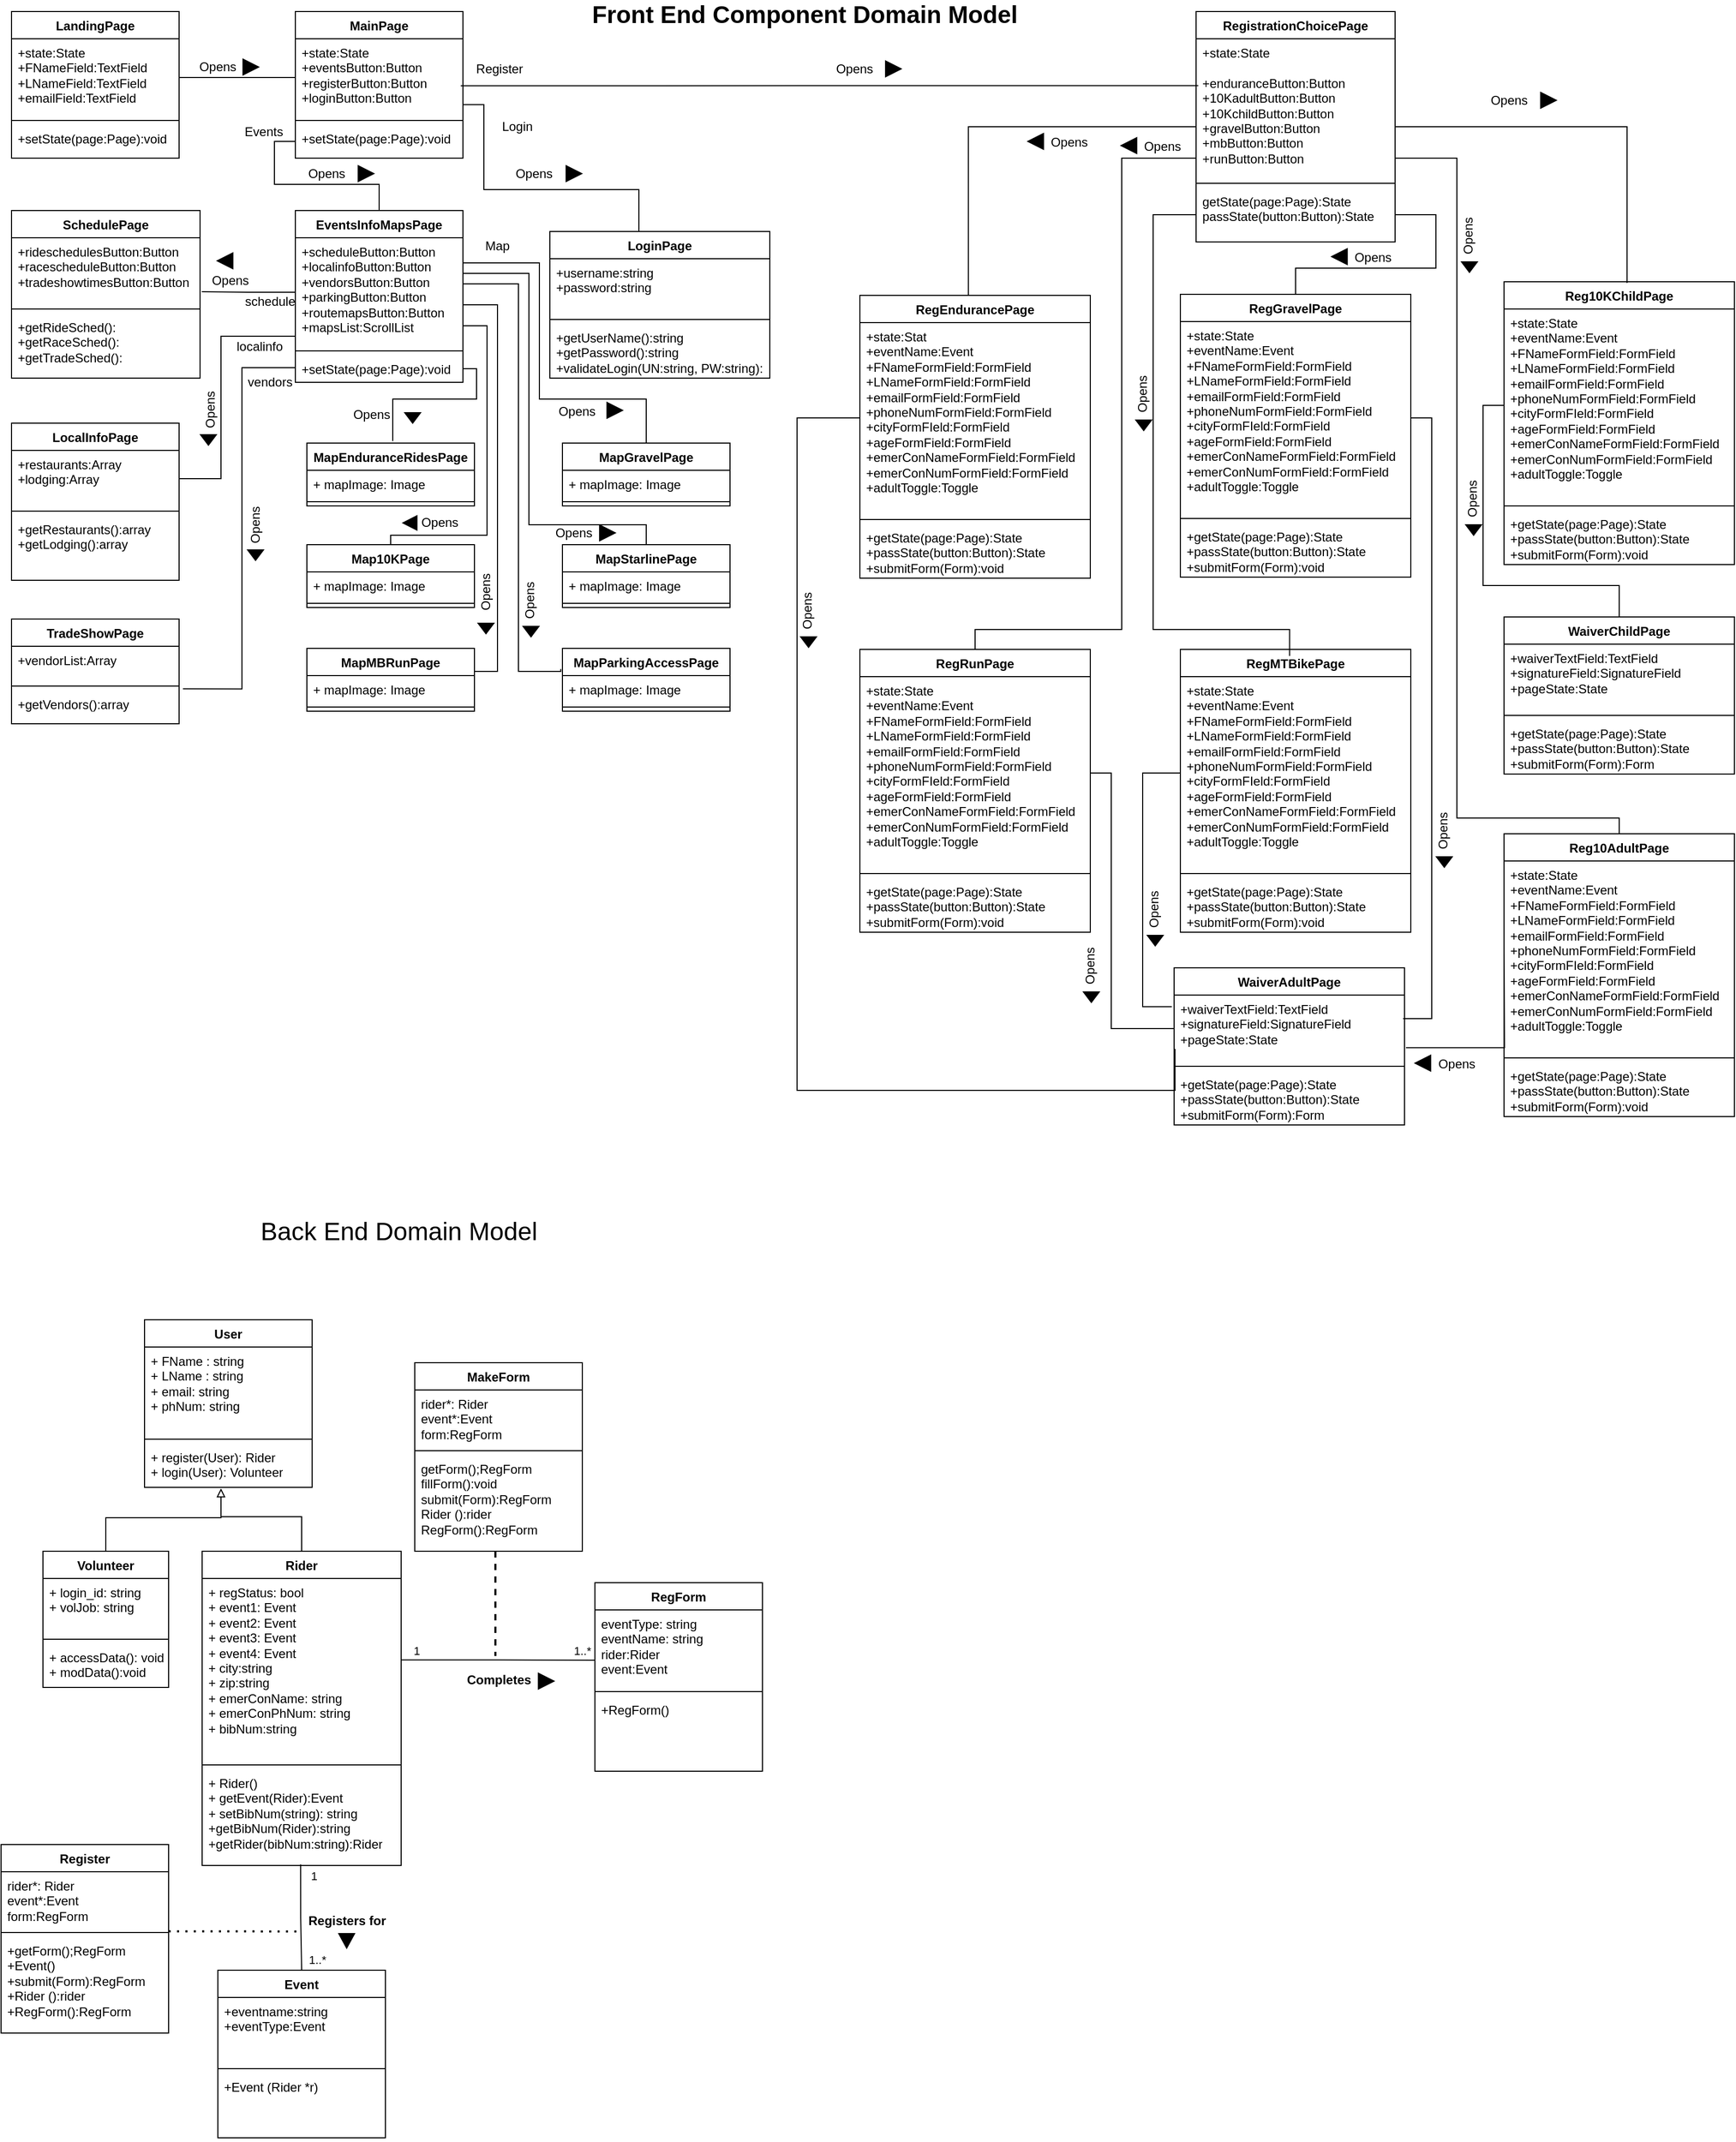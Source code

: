 <mxfile version="26.1.0">
  <diagram name="Page-1" id="c4acf3e9-155e-7222-9cf6-157b1a14988f">
    <mxGraphModel dx="2206" dy="2235" grid="1" gridSize="10" guides="1" tooltips="1" connect="1" arrows="1" fold="1" page="1" pageScale="1" pageWidth="850" pageHeight="1100" background="none" math="0" shadow="0">
      <root>
        <mxCell id="0" />
        <mxCell id="1" parent="0" />
        <mxCell id="pYM4KknxGki9qGqo0QUS-39" value="User" style="swimlane;fontStyle=1;align=center;verticalAlign=top;childLayout=stackLayout;horizontal=1;startSize=26;horizontalStack=0;resizeParent=1;resizeParentMax=0;resizeLast=0;collapsible=1;marginBottom=0;whiteSpace=wrap;html=1;" parent="1" vertex="1">
          <mxGeometry x="167" y="179" width="160" height="160" as="geometry">
            <mxRectangle x="40" y="410" width="60" height="30" as="alternateBounds" />
          </mxGeometry>
        </mxCell>
        <mxCell id="pYM4KknxGki9qGqo0QUS-69" value="+ FName&amp;nbsp;: string&amp;nbsp;&lt;div&gt;+ LName&amp;nbsp;: string&lt;/div&gt;&lt;div&gt;&lt;span style=&quot;background-color: transparent; color: light-dark(rgb(0, 0, 0), rgb(255, 255, 255));&quot;&gt;+ email: string&lt;/span&gt;&lt;/div&gt;&lt;div&gt;+ phNum: string&lt;span style=&quot;background-color: transparent; color: light-dark(rgb(0, 0, 0), rgb(255, 255, 255));&quot;&gt;&lt;/span&gt;&lt;/div&gt;&lt;div&gt;&amp;nbsp;&lt;/div&gt;&lt;div&gt;&amp;nbsp;&lt;/div&gt;&lt;div&gt;&amp;nbsp;&lt;/div&gt;" style="text;strokeColor=none;fillColor=none;align=left;verticalAlign=top;spacingLeft=4;spacingRight=4;overflow=hidden;rotatable=0;points=[[0,0.5],[1,0.5]];portConstraint=eastwest;whiteSpace=wrap;html=1;" parent="pYM4KknxGki9qGqo0QUS-39" vertex="1">
          <mxGeometry y="26" width="160" height="84" as="geometry" />
        </mxCell>
        <mxCell id="pYM4KknxGki9qGqo0QUS-41" value="" style="line;strokeWidth=1;fillColor=none;align=left;verticalAlign=middle;spacingTop=-1;spacingLeft=3;spacingRight=3;rotatable=0;labelPosition=right;points=[];portConstraint=eastwest;strokeColor=inherit;" parent="pYM4KknxGki9qGqo0QUS-39" vertex="1">
          <mxGeometry y="110" width="160" height="8" as="geometry" />
        </mxCell>
        <mxCell id="pYM4KknxGki9qGqo0QUS-85" value="+ register(User): Rider&lt;div&gt;+ login(User): Volunteer&lt;/div&gt;" style="text;strokeColor=none;fillColor=none;align=left;verticalAlign=top;spacingLeft=4;spacingRight=4;overflow=hidden;rotatable=0;points=[[0,0.5],[1,0.5]];portConstraint=eastwest;whiteSpace=wrap;html=1;" parent="pYM4KknxGki9qGqo0QUS-39" vertex="1">
          <mxGeometry y="118" width="160" height="42" as="geometry" />
        </mxCell>
        <mxCell id="pYM4KknxGki9qGqo0QUS-47" value="Volunteer" style="swimlane;fontStyle=1;align=center;verticalAlign=top;childLayout=stackLayout;horizontal=1;startSize=26;horizontalStack=0;resizeParent=1;resizeParentMax=0;resizeLast=0;collapsible=1;marginBottom=0;whiteSpace=wrap;html=1;" parent="1" vertex="1">
          <mxGeometry x="70" y="400" width="120" height="130" as="geometry">
            <mxRectangle x="360" y="430" width="90" height="30" as="alternateBounds" />
          </mxGeometry>
        </mxCell>
        <mxCell id="pYM4KknxGki9qGqo0QUS-65" value="+ login_id: string&lt;div&gt;+ volJob: string&amp;nbsp;&lt;/div&gt;&lt;div&gt;&lt;br&gt;&lt;/div&gt;" style="text;strokeColor=none;fillColor=none;align=left;verticalAlign=top;spacingLeft=4;spacingRight=4;overflow=hidden;rotatable=0;points=[[0,0.5],[1,0.5]];portConstraint=eastwest;whiteSpace=wrap;html=1;" parent="pYM4KknxGki9qGqo0QUS-47" vertex="1">
          <mxGeometry y="26" width="120" height="54" as="geometry" />
        </mxCell>
        <mxCell id="pYM4KknxGki9qGqo0QUS-49" value="" style="line;strokeWidth=1;fillColor=none;align=left;verticalAlign=middle;spacingTop=-1;spacingLeft=3;spacingRight=3;rotatable=0;labelPosition=right;points=[];portConstraint=eastwest;strokeColor=inherit;" parent="pYM4KknxGki9qGqo0QUS-47" vertex="1">
          <mxGeometry y="80" width="120" height="8" as="geometry" />
        </mxCell>
        <mxCell id="pYM4KknxGki9qGqo0QUS-50" value="+ accessData(): void&lt;div&gt;+ modData():void&lt;/div&gt;" style="text;strokeColor=none;fillColor=none;align=left;verticalAlign=top;spacingLeft=4;spacingRight=4;overflow=hidden;rotatable=0;points=[[0,0.5],[1,0.5]];portConstraint=eastwest;whiteSpace=wrap;html=1;" parent="pYM4KknxGki9qGqo0QUS-47" vertex="1">
          <mxGeometry y="88" width="120" height="42" as="geometry" />
        </mxCell>
        <mxCell id="pYM4KknxGki9qGqo0QUS-51" value="Rider" style="swimlane;fontStyle=1;align=center;verticalAlign=top;childLayout=stackLayout;horizontal=1;startSize=26;horizontalStack=0;resizeParent=1;resizeParentMax=0;resizeLast=0;collapsible=1;marginBottom=0;whiteSpace=wrap;html=1;" parent="1" vertex="1">
          <mxGeometry x="222" y="400" width="190" height="300" as="geometry">
            <mxRectangle x="360" y="120" width="70" height="30" as="alternateBounds" />
          </mxGeometry>
        </mxCell>
        <mxCell id="pYM4KknxGki9qGqo0QUS-97" value="+ regStatus: bool&lt;div&gt;+ event1: Event&lt;/div&gt;&lt;div&gt;+ event2: Event&lt;/div&gt;&lt;div&gt;+ event3: Event&lt;/div&gt;&lt;div&gt;+ event4: Event&lt;/div&gt;&lt;div&gt;+ city:string&lt;/div&gt;&lt;div&gt;&lt;span style=&quot;background-color: transparent; color: light-dark(rgb(0, 0, 0), rgb(255, 255, 255));&quot;&gt;+ zip:string&lt;/span&gt;&lt;/div&gt;&lt;div&gt;&lt;span style=&quot;background-color: transparent; color: light-dark(rgb(0, 0, 0), rgb(255, 255, 255));&quot;&gt;+ emerConName: string&lt;/span&gt;&lt;/div&gt;&lt;div&gt;&lt;span style=&quot;background-color: transparent; color: light-dark(rgb(0, 0, 0), rgb(255, 255, 255));&quot;&gt;+ emerConPhNum: string&lt;/span&gt;&lt;/div&gt;&lt;div&gt;+ bibNum:string&lt;/div&gt;&lt;div&gt;&lt;br&gt;&lt;/div&gt;" style="text;strokeColor=none;fillColor=none;align=left;verticalAlign=top;spacingLeft=4;spacingRight=4;overflow=hidden;rotatable=0;points=[[0,0.5],[1,0.5]];portConstraint=eastwest;whiteSpace=wrap;html=1;" parent="pYM4KknxGki9qGqo0QUS-51" vertex="1">
          <mxGeometry y="26" width="190" height="174" as="geometry" />
        </mxCell>
        <mxCell id="pYM4KknxGki9qGqo0QUS-53" value="" style="line;strokeWidth=1;fillColor=none;align=left;verticalAlign=middle;spacingTop=-1;spacingLeft=3;spacingRight=3;rotatable=0;labelPosition=right;points=[];portConstraint=eastwest;strokeColor=inherit;" parent="pYM4KknxGki9qGqo0QUS-51" vertex="1">
          <mxGeometry y="200" width="190" height="8" as="geometry" />
        </mxCell>
        <mxCell id="d70GMvGcP12yl__OMH9Z-12" value="&lt;div&gt;+ Rider()&lt;/div&gt;+ getEvent(Rider):Event&lt;div&gt;+ setBibNum(string): string&lt;/div&gt;&lt;div&gt;+getBibNum(Rider):string&lt;/div&gt;&lt;div&gt;+getRider(bibNum:string):Rider&lt;/div&gt;" style="text;strokeColor=none;fillColor=none;align=left;verticalAlign=top;spacingLeft=4;spacingRight=4;overflow=hidden;rotatable=0;points=[[0,0.5],[1,0.5]];portConstraint=eastwest;whiteSpace=wrap;html=1;" parent="pYM4KknxGki9qGqo0QUS-51" vertex="1">
          <mxGeometry y="208" width="190" height="92" as="geometry" />
        </mxCell>
        <mxCell id="pYM4KknxGki9qGqo0QUS-106" value="Register" style="swimlane;fontStyle=1;align=center;verticalAlign=top;childLayout=stackLayout;horizontal=1;startSize=26;horizontalStack=0;resizeParent=1;resizeParentMax=0;resizeLast=0;collapsible=1;marginBottom=0;whiteSpace=wrap;html=1;" parent="1" vertex="1">
          <mxGeometry x="30" y="680" width="160" height="180" as="geometry" />
        </mxCell>
        <mxCell id="pYM4KknxGki9qGqo0QUS-107" value="rider*: Rider&lt;div&gt;event*:Event&lt;/div&gt;&lt;div&gt;form:RegForm&lt;/div&gt;" style="text;strokeColor=none;fillColor=none;align=left;verticalAlign=top;spacingLeft=4;spacingRight=4;overflow=hidden;rotatable=0;points=[[0,0.5],[1,0.5]];portConstraint=eastwest;whiteSpace=wrap;html=1;" parent="pYM4KknxGki9qGqo0QUS-106" vertex="1">
          <mxGeometry y="26" width="160" height="54" as="geometry" />
        </mxCell>
        <mxCell id="pYM4KknxGki9qGqo0QUS-108" value="" style="line;strokeWidth=1;fillColor=none;align=left;verticalAlign=middle;spacingTop=-1;spacingLeft=3;spacingRight=3;rotatable=0;labelPosition=right;points=[];portConstraint=eastwest;strokeColor=inherit;" parent="pYM4KknxGki9qGqo0QUS-106" vertex="1">
          <mxGeometry y="80" width="160" height="8" as="geometry" />
        </mxCell>
        <mxCell id="pYM4KknxGki9qGqo0QUS-109" value="+getForm();RegForm&lt;div&gt;+Event()&lt;/div&gt;&lt;div&gt;+submit(Form):RegForm&lt;/div&gt;&lt;div&gt;+Rider ():rider&lt;/div&gt;&lt;div&gt;+RegForm():RegForm&lt;/div&gt;&lt;div&gt;&lt;br&gt;&lt;/div&gt;" style="text;strokeColor=none;fillColor=none;align=left;verticalAlign=top;spacingLeft=4;spacingRight=4;overflow=hidden;rotatable=0;points=[[0,0.5],[1,0.5]];portConstraint=eastwest;whiteSpace=wrap;html=1;" parent="pYM4KknxGki9qGqo0QUS-106" vertex="1">
          <mxGeometry y="88" width="160" height="92" as="geometry" />
        </mxCell>
        <mxCell id="pYM4KknxGki9qGqo0QUS-114" value="Event" style="swimlane;fontStyle=1;align=center;verticalAlign=top;childLayout=stackLayout;horizontal=1;startSize=26;horizontalStack=0;resizeParent=1;resizeParentMax=0;resizeLast=0;collapsible=1;marginBottom=0;whiteSpace=wrap;html=1;" parent="1" vertex="1">
          <mxGeometry x="237" y="800" width="160" height="160" as="geometry" />
        </mxCell>
        <mxCell id="pYM4KknxGki9qGqo0QUS-115" value="+eventname:string&lt;div&gt;+eventType:Event&lt;/div&gt;&lt;div&gt;&lt;br&gt;&lt;/div&gt;" style="text;strokeColor=none;fillColor=none;align=left;verticalAlign=top;spacingLeft=4;spacingRight=4;overflow=hidden;rotatable=0;points=[[0,0.5],[1,0.5]];portConstraint=eastwest;whiteSpace=wrap;html=1;" parent="pYM4KknxGki9qGqo0QUS-114" vertex="1">
          <mxGeometry y="26" width="160" height="64" as="geometry" />
        </mxCell>
        <mxCell id="pYM4KknxGki9qGqo0QUS-116" value="" style="line;strokeWidth=1;fillColor=none;align=left;verticalAlign=middle;spacingTop=-1;spacingLeft=3;spacingRight=3;rotatable=0;labelPosition=right;points=[];portConstraint=eastwest;strokeColor=inherit;" parent="pYM4KknxGki9qGqo0QUS-114" vertex="1">
          <mxGeometry y="90" width="160" height="8" as="geometry" />
        </mxCell>
        <mxCell id="pYM4KknxGki9qGqo0QUS-117" value="+Event (Rider *r)" style="text;strokeColor=none;fillColor=none;align=left;verticalAlign=top;spacingLeft=4;spacingRight=4;overflow=hidden;rotatable=0;points=[[0,0.5],[1,0.5]];portConstraint=eastwest;whiteSpace=wrap;html=1;" parent="pYM4KknxGki9qGqo0QUS-114" vertex="1">
          <mxGeometry y="98" width="160" height="62" as="geometry" />
        </mxCell>
        <mxCell id="pYM4KknxGki9qGqo0QUS-122" value="MainPage" style="swimlane;fontStyle=1;align=center;verticalAlign=top;childLayout=stackLayout;horizontal=1;startSize=26;horizontalStack=0;resizeParent=1;resizeParentMax=0;resizeLast=0;collapsible=1;marginBottom=0;whiteSpace=wrap;html=1;" parent="1" vertex="1">
          <mxGeometry x="311" y="-1070" width="160" height="140" as="geometry" />
        </mxCell>
        <mxCell id="pYM4KknxGki9qGqo0QUS-123" value="+state:State&lt;div&gt;+eventsButton:Button&lt;/div&gt;&lt;div&gt;+registerButton:Button&lt;/div&gt;&lt;div&gt;+loginButton:Button&lt;/div&gt;" style="text;strokeColor=none;fillColor=none;align=left;verticalAlign=top;spacingLeft=4;spacingRight=4;overflow=hidden;rotatable=0;points=[[0,0.5],[1,0.5]];portConstraint=eastwest;whiteSpace=wrap;html=1;" parent="pYM4KknxGki9qGqo0QUS-122" vertex="1">
          <mxGeometry y="26" width="160" height="74" as="geometry" />
        </mxCell>
        <mxCell id="pYM4KknxGki9qGqo0QUS-124" value="" style="line;strokeWidth=1;fillColor=none;align=left;verticalAlign=middle;spacingTop=-1;spacingLeft=3;spacingRight=3;rotatable=0;labelPosition=right;points=[];portConstraint=eastwest;strokeColor=inherit;" parent="pYM4KknxGki9qGqo0QUS-122" vertex="1">
          <mxGeometry y="100" width="160" height="8" as="geometry" />
        </mxCell>
        <mxCell id="pYM4KknxGki9qGqo0QUS-125" value="+setState(page:Page):void" style="text;strokeColor=none;fillColor=none;align=left;verticalAlign=top;spacingLeft=4;spacingRight=4;overflow=hidden;rotatable=0;points=[[0,0.5],[1,0.5]];portConstraint=eastwest;whiteSpace=wrap;html=1;" parent="pYM4KknxGki9qGqo0QUS-122" vertex="1">
          <mxGeometry y="108" width="160" height="32" as="geometry" />
        </mxCell>
        <mxCell id="pYM4KknxGki9qGqo0QUS-126" value="RegistrationChoicePage" style="swimlane;fontStyle=1;align=center;verticalAlign=top;childLayout=stackLayout;horizontal=1;startSize=26;horizontalStack=0;resizeParent=1;resizeParentMax=0;resizeLast=0;collapsible=1;marginBottom=0;whiteSpace=wrap;html=1;" parent="1" vertex="1">
          <mxGeometry x="1171" y="-1070" width="190" height="220" as="geometry" />
        </mxCell>
        <mxCell id="pYM4KknxGki9qGqo0QUS-127" value="&lt;div&gt;+state:State&lt;/div&gt;&lt;div&gt;&lt;br&gt;&lt;/div&gt;&lt;div&gt;+enduranceButton:Button&lt;/div&gt;&lt;div&gt;+10KadultButton:Button&lt;/div&gt;&lt;div&gt;+10KchildButton:Button&lt;/div&gt;&lt;div&gt;+gravelButton:Button&lt;/div&gt;&lt;div&gt;+mbButton:Button&lt;/div&gt;&lt;div&gt;+runButton:Button&lt;/div&gt;" style="text;strokeColor=none;fillColor=none;align=left;verticalAlign=top;spacingLeft=4;spacingRight=4;overflow=hidden;rotatable=0;points=[[0,0.5],[1,0.5]];portConstraint=eastwest;whiteSpace=wrap;html=1;" parent="pYM4KknxGki9qGqo0QUS-126" vertex="1">
          <mxGeometry y="26" width="190" height="134" as="geometry" />
        </mxCell>
        <mxCell id="pYM4KknxGki9qGqo0QUS-128" value="" style="line;strokeWidth=1;fillColor=none;align=left;verticalAlign=middle;spacingTop=-1;spacingLeft=3;spacingRight=3;rotatable=0;labelPosition=right;points=[];portConstraint=eastwest;strokeColor=inherit;" parent="pYM4KknxGki9qGqo0QUS-126" vertex="1">
          <mxGeometry y="160" width="190" height="8" as="geometry" />
        </mxCell>
        <mxCell id="pYM4KknxGki9qGqo0QUS-129" value="getState(page:Page):State&lt;div&gt;passState(button:Button):State&lt;/div&gt;" style="text;strokeColor=none;fillColor=none;align=left;verticalAlign=top;spacingLeft=4;spacingRight=4;overflow=hidden;rotatable=0;points=[[0,0.5],[1,0.5]];portConstraint=eastwest;whiteSpace=wrap;html=1;" parent="pYM4KknxGki9qGqo0QUS-126" vertex="1">
          <mxGeometry y="168" width="190" height="52" as="geometry" />
        </mxCell>
        <mxCell id="pYM4KknxGki9qGqo0QUS-130" value="EventsInfoMapsPage" style="swimlane;fontStyle=1;align=center;verticalAlign=top;childLayout=stackLayout;horizontal=1;startSize=26;horizontalStack=0;resizeParent=1;resizeParentMax=0;resizeLast=0;collapsible=1;marginBottom=0;whiteSpace=wrap;html=1;" parent="1" vertex="1">
          <mxGeometry x="311" y="-880" width="160" height="164" as="geometry" />
        </mxCell>
        <mxCell id="pYM4KknxGki9qGqo0QUS-131" value="&lt;div&gt;+scheduleButton:Button&lt;/div&gt;&lt;div&gt;+localinfoButton:Button&lt;/div&gt;&lt;div&gt;&lt;div&gt;+vendorsButton:Button&lt;/div&gt;&lt;/div&gt;&lt;div&gt;&lt;div&gt;+parkingButton:Button&lt;/div&gt;&lt;/div&gt;&lt;div&gt;+routemapsButton:Button&lt;/div&gt;&lt;div&gt;+mapsList:ScrollList&lt;/div&gt;&lt;div&gt;&lt;br&gt;&lt;/div&gt;" style="text;strokeColor=none;fillColor=none;align=left;verticalAlign=top;spacingLeft=4;spacingRight=4;overflow=hidden;rotatable=0;points=[[0,0.5],[1,0.5]];portConstraint=eastwest;whiteSpace=wrap;html=1;" parent="pYM4KknxGki9qGqo0QUS-130" vertex="1">
          <mxGeometry y="26" width="160" height="104" as="geometry" />
        </mxCell>
        <mxCell id="pYM4KknxGki9qGqo0QUS-132" value="" style="line;strokeWidth=1;fillColor=none;align=left;verticalAlign=middle;spacingTop=-1;spacingLeft=3;spacingRight=3;rotatable=0;labelPosition=right;points=[];portConstraint=eastwest;strokeColor=inherit;" parent="pYM4KknxGki9qGqo0QUS-130" vertex="1">
          <mxGeometry y="130" width="160" height="8" as="geometry" />
        </mxCell>
        <mxCell id="LJZgHr9To_zfwPelsCcP-102" style="edgeStyle=orthogonalEdgeStyle;rounded=0;orthogonalLoop=1;jettySize=auto;html=1;exitX=1;exitY=0.5;exitDx=0;exitDy=0;endArrow=none;startFill=0;" edge="1" parent="pYM4KknxGki9qGqo0QUS-130" source="pYM4KknxGki9qGqo0QUS-133">
          <mxGeometry relative="1" as="geometry">
            <mxPoint x="93" y="220" as="targetPoint" />
            <Array as="points">
              <mxPoint x="173" y="151" />
              <mxPoint x="173" y="180" />
              <mxPoint x="93" y="180" />
            </Array>
          </mxGeometry>
        </mxCell>
        <mxCell id="pYM4KknxGki9qGqo0QUS-133" value="+setState(page:Page):void" style="text;strokeColor=none;fillColor=none;align=left;verticalAlign=top;spacingLeft=4;spacingRight=4;overflow=hidden;rotatable=0;points=[[0,0.5],[1,0.5]];portConstraint=eastwest;whiteSpace=wrap;html=1;" parent="pYM4KknxGki9qGqo0QUS-130" vertex="1">
          <mxGeometry y="138" width="160" height="26" as="geometry" />
        </mxCell>
        <mxCell id="pYM4KknxGki9qGqo0QUS-134" value="MapEnduranceRidesPage" style="swimlane;fontStyle=1;align=center;verticalAlign=top;childLayout=stackLayout;horizontal=1;startSize=26;horizontalStack=0;resizeParent=1;resizeParentMax=0;resizeLast=0;collapsible=1;marginBottom=0;whiteSpace=wrap;html=1;" parent="1" vertex="1">
          <mxGeometry x="322" y="-658" width="160" height="60" as="geometry" />
        </mxCell>
        <mxCell id="pYM4KknxGki9qGqo0QUS-135" value="+ mapImage: Image" style="text;strokeColor=none;fillColor=none;align=left;verticalAlign=top;spacingLeft=4;spacingRight=4;overflow=hidden;rotatable=0;points=[[0,0.5],[1,0.5]];portConstraint=eastwest;whiteSpace=wrap;html=1;" parent="pYM4KknxGki9qGqo0QUS-134" vertex="1">
          <mxGeometry y="26" width="160" height="26" as="geometry" />
        </mxCell>
        <mxCell id="pYM4KknxGki9qGqo0QUS-136" value="" style="line;strokeWidth=1;fillColor=none;align=left;verticalAlign=middle;spacingTop=-1;spacingLeft=3;spacingRight=3;rotatable=0;labelPosition=right;points=[];portConstraint=eastwest;strokeColor=inherit;" parent="pYM4KknxGki9qGqo0QUS-134" vertex="1">
          <mxGeometry y="52" width="160" height="8" as="geometry" />
        </mxCell>
        <mxCell id="pYM4KknxGki9qGqo0QUS-138" value="TradeShowPage" style="swimlane;fontStyle=1;align=center;verticalAlign=top;childLayout=stackLayout;horizontal=1;startSize=26;horizontalStack=0;resizeParent=1;resizeParentMax=0;resizeLast=0;collapsible=1;marginBottom=0;whiteSpace=wrap;html=1;" parent="1" vertex="1">
          <mxGeometry x="40" y="-490" width="160" height="100" as="geometry" />
        </mxCell>
        <mxCell id="pYM4KknxGki9qGqo0QUS-139" value="+vendorList:Array&lt;div&gt;&lt;br&gt;&lt;/div&gt;" style="text;strokeColor=none;fillColor=none;align=left;verticalAlign=top;spacingLeft=4;spacingRight=4;overflow=hidden;rotatable=0;points=[[0,0.5],[1,0.5]];portConstraint=eastwest;whiteSpace=wrap;html=1;" parent="pYM4KknxGki9qGqo0QUS-138" vertex="1">
          <mxGeometry y="26" width="160" height="34" as="geometry" />
        </mxCell>
        <mxCell id="pYM4KknxGki9qGqo0QUS-140" value="" style="line;strokeWidth=1;fillColor=none;align=left;verticalAlign=middle;spacingTop=-1;spacingLeft=3;spacingRight=3;rotatable=0;labelPosition=right;points=[];portConstraint=eastwest;strokeColor=inherit;" parent="pYM4KknxGki9qGqo0QUS-138" vertex="1">
          <mxGeometry y="60" width="160" height="8" as="geometry" />
        </mxCell>
        <mxCell id="pYM4KknxGki9qGqo0QUS-141" value="+getVendors():array&lt;div&gt;&lt;br&gt;&lt;/div&gt;" style="text;strokeColor=none;fillColor=none;align=left;verticalAlign=top;spacingLeft=4;spacingRight=4;overflow=hidden;rotatable=0;points=[[0,0.5],[1,0.5]];portConstraint=eastwest;whiteSpace=wrap;html=1;" parent="pYM4KknxGki9qGqo0QUS-138" vertex="1">
          <mxGeometry y="68" width="160" height="32" as="geometry" />
        </mxCell>
        <mxCell id="pYM4KknxGki9qGqo0QUS-142" value="SchedulePage" style="swimlane;fontStyle=1;align=center;verticalAlign=top;childLayout=stackLayout;horizontal=1;startSize=26;horizontalStack=0;resizeParent=1;resizeParentMax=0;resizeLast=0;collapsible=1;marginBottom=0;whiteSpace=wrap;html=1;" parent="1" vertex="1">
          <mxGeometry x="40" y="-880" width="180" height="160" as="geometry" />
        </mxCell>
        <mxCell id="pYM4KknxGki9qGqo0QUS-143" value="&lt;div&gt;+rideschedulesButton:Button&lt;/div&gt;&lt;div&gt;+racescheduleButton:Button&lt;/div&gt;&lt;div&gt;+tradeshowtimesButton:Button&lt;/div&gt;&lt;div&gt;&lt;br&gt;&lt;/div&gt;&lt;div&gt;&lt;br&gt;&lt;/div&gt;" style="text;strokeColor=none;fillColor=none;align=left;verticalAlign=top;spacingLeft=4;spacingRight=4;overflow=hidden;rotatable=0;points=[[0,0.5],[1,0.5]];portConstraint=eastwest;whiteSpace=wrap;html=1;" parent="pYM4KknxGki9qGqo0QUS-142" vertex="1">
          <mxGeometry y="26" width="180" height="64" as="geometry" />
        </mxCell>
        <mxCell id="pYM4KknxGki9qGqo0QUS-144" value="" style="line;strokeWidth=1;fillColor=none;align=left;verticalAlign=middle;spacingTop=-1;spacingLeft=3;spacingRight=3;rotatable=0;labelPosition=right;points=[];portConstraint=eastwest;strokeColor=inherit;" parent="pYM4KknxGki9qGqo0QUS-142" vertex="1">
          <mxGeometry y="90" width="180" height="8" as="geometry" />
        </mxCell>
        <mxCell id="pYM4KknxGki9qGqo0QUS-145" value="+getRideSched():&lt;div&gt;+getRaceSched():&lt;/div&gt;&lt;div&gt;+getTradeSched():&lt;/div&gt;" style="text;strokeColor=none;fillColor=none;align=left;verticalAlign=top;spacingLeft=4;spacingRight=4;overflow=hidden;rotatable=0;points=[[0,0.5],[1,0.5]];portConstraint=eastwest;whiteSpace=wrap;html=1;" parent="pYM4KknxGki9qGqo0QUS-142" vertex="1">
          <mxGeometry y="98" width="180" height="62" as="geometry" />
        </mxCell>
        <mxCell id="d70GMvGcP12yl__OMH9Z-14" value="RegForm" style="swimlane;fontStyle=1;align=center;verticalAlign=top;childLayout=stackLayout;horizontal=1;startSize=26;horizontalStack=0;resizeParent=1;resizeParentMax=0;resizeLast=0;collapsible=1;marginBottom=0;whiteSpace=wrap;html=1;" parent="1" vertex="1">
          <mxGeometry x="597" y="430" width="160" height="180" as="geometry" />
        </mxCell>
        <mxCell id="d70GMvGcP12yl__OMH9Z-15" value="eventType: string&lt;div&gt;eventName: string&lt;/div&gt;&lt;div&gt;rider:Rider&lt;/div&gt;&lt;div&gt;event:Event&lt;/div&gt;" style="text;strokeColor=none;fillColor=none;align=left;verticalAlign=top;spacingLeft=4;spacingRight=4;overflow=hidden;rotatable=0;points=[[0,0.5],[1,0.5]];portConstraint=eastwest;whiteSpace=wrap;html=1;" parent="d70GMvGcP12yl__OMH9Z-14" vertex="1">
          <mxGeometry y="26" width="160" height="74" as="geometry" />
        </mxCell>
        <mxCell id="d70GMvGcP12yl__OMH9Z-16" value="" style="line;strokeWidth=1;fillColor=none;align=left;verticalAlign=middle;spacingTop=-1;spacingLeft=3;spacingRight=3;rotatable=0;labelPosition=right;points=[];portConstraint=eastwest;strokeColor=inherit;" parent="d70GMvGcP12yl__OMH9Z-14" vertex="1">
          <mxGeometry y="100" width="160" height="8" as="geometry" />
        </mxCell>
        <mxCell id="d70GMvGcP12yl__OMH9Z-17" value="+RegForm()" style="text;strokeColor=none;fillColor=none;align=left;verticalAlign=top;spacingLeft=4;spacingRight=4;overflow=hidden;rotatable=0;points=[[0,0.5],[1,0.5]];portConstraint=eastwest;whiteSpace=wrap;html=1;" parent="d70GMvGcP12yl__OMH9Z-14" vertex="1">
          <mxGeometry y="108" width="160" height="72" as="geometry" />
        </mxCell>
        <mxCell id="d70GMvGcP12yl__OMH9Z-32" value="" style="endArrow=block;html=1;rounded=0;endFill=0;strokeWidth=1;edgeStyle=elbowEdgeStyle;elbow=vertical;exitX=0.5;exitY=0;exitDx=0;exitDy=0;" parent="1" source="pYM4KknxGki9qGqo0QUS-47" edge="1">
          <mxGeometry width="50" height="50" relative="1" as="geometry">
            <mxPoint x="115" y="408" as="sourcePoint" />
            <mxPoint x="240" y="340" as="targetPoint" />
            <Array as="points">
              <mxPoint x="383" y="368" />
            </Array>
          </mxGeometry>
        </mxCell>
        <mxCell id="d70GMvGcP12yl__OMH9Z-33" value="" style="endArrow=none;html=1;rounded=0;endFill=0;strokeWidth=1;edgeStyle=elbowEdgeStyle;elbow=vertical;exitX=0.5;exitY=0;exitDx=0;exitDy=0;startFill=0;" parent="1" source="pYM4KknxGki9qGqo0QUS-51" edge="1">
          <mxGeometry width="50" height="50" relative="1" as="geometry">
            <mxPoint x="352" y="380" as="sourcePoint" />
            <mxPoint x="240" y="360" as="targetPoint" />
            <Array as="points">
              <mxPoint x="302" y="367" />
            </Array>
          </mxGeometry>
        </mxCell>
        <mxCell id="d70GMvGcP12yl__OMH9Z-36" value="" style="endArrow=none;html=1;edgeStyle=orthogonalEdgeStyle;rounded=0;exitX=1;exitY=0.447;exitDx=0;exitDy=0;exitPerimeter=0;entryX=-0.002;entryY=0.648;entryDx=0;entryDy=0;entryPerimeter=0;" parent="1" source="pYM4KknxGki9qGqo0QUS-97" target="d70GMvGcP12yl__OMH9Z-15" edge="1">
          <mxGeometry relative="1" as="geometry">
            <mxPoint x="830" y="500" as="sourcePoint" />
            <mxPoint x="590" y="504" as="targetPoint" />
          </mxGeometry>
        </mxCell>
        <mxCell id="d70GMvGcP12yl__OMH9Z-37" value="1" style="edgeLabel;resizable=0;html=1;align=left;verticalAlign=bottom;" parent="d70GMvGcP12yl__OMH9Z-36" connectable="0" vertex="1">
          <mxGeometry x="-1" relative="1" as="geometry">
            <mxPoint x="10" as="offset" />
          </mxGeometry>
        </mxCell>
        <mxCell id="d70GMvGcP12yl__OMH9Z-39" value="Completes" style="text;align=center;fontStyle=1;verticalAlign=middle;spacingLeft=3;spacingRight=3;strokeColor=none;rotatable=0;points=[[0,0.5],[1,0.5]];portConstraint=eastwest;html=1;" parent="1" vertex="1">
          <mxGeometry x="465" y="510" width="80" height="26" as="geometry" />
        </mxCell>
        <mxCell id="d70GMvGcP12yl__OMH9Z-40" value="" style="shape=mxgraph.arrows2.wedgeArrow;html=1;bendable=0;startWidth=7.586;fillColor=strokeColor;defaultFillColor=invert;defaultGradientColor=invert;rounded=0;" parent="1" edge="1">
          <mxGeometry width="100" height="100" relative="1" as="geometry">
            <mxPoint x="543" y="524" as="sourcePoint" />
            <mxPoint x="558" y="524" as="targetPoint" />
          </mxGeometry>
        </mxCell>
        <mxCell id="JsiSuxxwU8sM0iO7odkz-2" value="Front End Component Domain Model" style="text;align=center;fontStyle=1;verticalAlign=middle;spacingLeft=3;spacingRight=3;strokeColor=none;rotatable=0;points=[[0,0.5],[1,0.5]];portConstraint=eastwest;html=1;fontSize=23;" parent="1" vertex="1">
          <mxGeometry x="757" y="-1080" width="80" height="26" as="geometry" />
        </mxCell>
        <mxCell id="JsiSuxxwU8sM0iO7odkz-6" value="" style="endArrow=none;dashed=1;html=1;strokeWidth=2;rounded=0;" parent="1" edge="1">
          <mxGeometry width="50" height="50" relative="1" as="geometry">
            <mxPoint x="502" y="400" as="sourcePoint" />
            <mxPoint x="502" y="500" as="targetPoint" />
          </mxGeometry>
        </mxCell>
        <mxCell id="JsiSuxxwU8sM0iO7odkz-8" value="1..*" style="edgeLabel;resizable=0;html=1;align=left;verticalAlign=bottom;" parent="1" connectable="0" vertex="1">
          <mxGeometry x="575.33" y="503.604" as="geometry" />
        </mxCell>
        <mxCell id="JsiSuxxwU8sM0iO7odkz-9" value="" style="endArrow=none;html=1;edgeStyle=orthogonalEdgeStyle;rounded=0;exitX=0.495;exitY=0.989;exitDx=0;exitDy=0;exitPerimeter=0;entryX=0.5;entryY=0;entryDx=0;entryDy=0;" parent="1" source="d70GMvGcP12yl__OMH9Z-12" target="pYM4KknxGki9qGqo0QUS-114" edge="1">
          <mxGeometry relative="1" as="geometry">
            <mxPoint x="343" y="750" as="sourcePoint" />
            <mxPoint x="590" y="750" as="targetPoint" />
          </mxGeometry>
        </mxCell>
        <mxCell id="JsiSuxxwU8sM0iO7odkz-10" value="1" style="edgeLabel;resizable=0;html=1;align=left;verticalAlign=bottom;" parent="JsiSuxxwU8sM0iO7odkz-9" connectable="0" vertex="1">
          <mxGeometry x="-1" relative="1" as="geometry">
            <mxPoint x="8" y="20" as="offset" />
          </mxGeometry>
        </mxCell>
        <mxCell id="JsiSuxxwU8sM0iO7odkz-12" value="Registers for" style="text;align=center;fontStyle=1;verticalAlign=middle;spacingLeft=3;spacingRight=3;strokeColor=none;rotatable=0;points=[[0,0.5],[1,0.5]];portConstraint=eastwest;html=1;" parent="1" vertex="1">
          <mxGeometry x="320" y="740" width="80" height="26" as="geometry" />
        </mxCell>
        <mxCell id="JsiSuxxwU8sM0iO7odkz-13" value="1..*" style="edgeLabel;resizable=0;html=1;align=left;verticalAlign=bottom;" parent="1" connectable="0" vertex="1">
          <mxGeometry x="322.33" y="798.604" as="geometry" />
        </mxCell>
        <mxCell id="JsiSuxxwU8sM0iO7odkz-14" value="" style="shape=mxgraph.arrows2.wedgeArrow;html=1;bendable=0;startWidth=7.586;fillColor=strokeColor;defaultFillColor=invert;defaultGradientColor=invert;rounded=0;" parent="1" edge="1">
          <mxGeometry width="100" height="100" relative="1" as="geometry">
            <mxPoint x="360" y="765" as="sourcePoint" />
            <mxPoint x="360" y="779" as="targetPoint" />
          </mxGeometry>
        </mxCell>
        <mxCell id="JsiSuxxwU8sM0iO7odkz-15" value="MakeForm" style="swimlane;fontStyle=1;align=center;verticalAlign=top;childLayout=stackLayout;horizontal=1;startSize=26;horizontalStack=0;resizeParent=1;resizeParentMax=0;resizeLast=0;collapsible=1;marginBottom=0;whiteSpace=wrap;html=1;" parent="1" vertex="1">
          <mxGeometry x="425" y="220" width="160" height="180" as="geometry" />
        </mxCell>
        <mxCell id="JsiSuxxwU8sM0iO7odkz-16" value="rider*: Rider&lt;div&gt;event*:Event&lt;/div&gt;&lt;div&gt;form:RegForm&lt;/div&gt;" style="text;strokeColor=none;fillColor=none;align=left;verticalAlign=top;spacingLeft=4;spacingRight=4;overflow=hidden;rotatable=0;points=[[0,0.5],[1,0.5]];portConstraint=eastwest;whiteSpace=wrap;html=1;" parent="JsiSuxxwU8sM0iO7odkz-15" vertex="1">
          <mxGeometry y="26" width="160" height="54" as="geometry" />
        </mxCell>
        <mxCell id="JsiSuxxwU8sM0iO7odkz-17" value="" style="line;strokeWidth=1;fillColor=none;align=left;verticalAlign=middle;spacingTop=-1;spacingLeft=3;spacingRight=3;rotatable=0;labelPosition=right;points=[];portConstraint=eastwest;strokeColor=inherit;" parent="JsiSuxxwU8sM0iO7odkz-15" vertex="1">
          <mxGeometry y="80" width="160" height="8" as="geometry" />
        </mxCell>
        <mxCell id="JsiSuxxwU8sM0iO7odkz-18" value="getForm();RegForm&lt;div&gt;fillForm():void&lt;/div&gt;&lt;div&gt;submit(Form):RegForm&lt;/div&gt;&lt;div&gt;Rider ():rider&lt;/div&gt;&lt;div&gt;RegForm():RegForm&lt;/div&gt;&lt;div&gt;&lt;br&gt;&lt;/div&gt;" style="text;strokeColor=none;fillColor=none;align=left;verticalAlign=top;spacingLeft=4;spacingRight=4;overflow=hidden;rotatable=0;points=[[0,0.5],[1,0.5]];portConstraint=eastwest;whiteSpace=wrap;html=1;" parent="JsiSuxxwU8sM0iO7odkz-15" vertex="1">
          <mxGeometry y="88" width="160" height="92" as="geometry" />
        </mxCell>
        <mxCell id="JsiSuxxwU8sM0iO7odkz-19" value="" style="endArrow=none;dashed=1;html=1;dashPattern=1 3;strokeWidth=2;rounded=0;exitX=1;exitY=0.351;exitDx=0;exitDy=0;exitPerimeter=0;" parent="1" source="pYM4KknxGki9qGqo0QUS-108" edge="1">
          <mxGeometry width="50" height="50" relative="1" as="geometry">
            <mxPoint x="195.68" y="763.4" as="sourcePoint" />
            <mxPoint x="316" y="763" as="targetPoint" />
          </mxGeometry>
        </mxCell>
        <mxCell id="JsiSuxxwU8sM0iO7odkz-20" value="Back End Domain Model" style="text;html=1;align=center;verticalAlign=middle;whiteSpace=wrap;rounded=0;fontSize=24;" parent="1" vertex="1">
          <mxGeometry x="245.33" y="80" width="330" height="30" as="geometry" />
        </mxCell>
        <mxCell id="JsiSuxxwU8sM0iO7odkz-56" value="LandingPage" style="swimlane;fontStyle=1;align=center;verticalAlign=top;childLayout=stackLayout;horizontal=1;startSize=26;horizontalStack=0;resizeParent=1;resizeParentMax=0;resizeLast=0;collapsible=1;marginBottom=0;whiteSpace=wrap;html=1;" parent="1" vertex="1">
          <mxGeometry x="40" y="-1070" width="160" height="140" as="geometry" />
        </mxCell>
        <mxCell id="JsiSuxxwU8sM0iO7odkz-57" value="+state:State&lt;div&gt;+FNameField:TextField&lt;/div&gt;&lt;div&gt;+LNameField:TextField&lt;/div&gt;&lt;div&gt;+emailField:TextField&lt;/div&gt;" style="text;strokeColor=none;fillColor=none;align=left;verticalAlign=top;spacingLeft=4;spacingRight=4;overflow=hidden;rotatable=0;points=[[0,0.5],[1,0.5]];portConstraint=eastwest;whiteSpace=wrap;html=1;" parent="JsiSuxxwU8sM0iO7odkz-56" vertex="1">
          <mxGeometry y="26" width="160" height="74" as="geometry" />
        </mxCell>
        <mxCell id="JsiSuxxwU8sM0iO7odkz-58" value="" style="line;strokeWidth=1;fillColor=none;align=left;verticalAlign=middle;spacingTop=-1;spacingLeft=3;spacingRight=3;rotatable=0;labelPosition=right;points=[];portConstraint=eastwest;strokeColor=inherit;" parent="JsiSuxxwU8sM0iO7odkz-56" vertex="1">
          <mxGeometry y="100" width="160" height="8" as="geometry" />
        </mxCell>
        <mxCell id="JsiSuxxwU8sM0iO7odkz-59" value="+setState(page:Page):void" style="text;strokeColor=none;fillColor=none;align=left;verticalAlign=top;spacingLeft=4;spacingRight=4;overflow=hidden;rotatable=0;points=[[0,0.5],[1,0.5]];portConstraint=eastwest;whiteSpace=wrap;html=1;" parent="JsiSuxxwU8sM0iO7odkz-56" vertex="1">
          <mxGeometry y="108" width="160" height="32" as="geometry" />
        </mxCell>
        <mxCell id="LJZgHr9To_zfwPelsCcP-1" value="RegEndurancePage" style="swimlane;fontStyle=1;align=center;verticalAlign=top;childLayout=stackLayout;horizontal=1;startSize=26;horizontalStack=0;resizeParent=1;resizeParentMax=0;resizeLast=0;collapsible=1;marginBottom=0;whiteSpace=wrap;html=1;" vertex="1" parent="1">
          <mxGeometry x="850" y="-799" width="220" height="270" as="geometry" />
        </mxCell>
        <mxCell id="LJZgHr9To_zfwPelsCcP-2" value="&lt;div&gt;+state:Stat&lt;/div&gt;&lt;div&gt;+eventName:Event&lt;/div&gt;&lt;div&gt;+FNameFormField:FormField&lt;/div&gt;&lt;div&gt;+LNameFormField:FormField&lt;/div&gt;&lt;div&gt;+emailFormField:FormField&lt;/div&gt;&lt;div&gt;+phoneNumFormField:FormField&lt;/div&gt;&lt;div&gt;+cityFormFIeld:FormField&lt;/div&gt;&lt;div&gt;+ageFormField:FormField&lt;/div&gt;&lt;div&gt;+emerConNameFormField:FormField&lt;/div&gt;&lt;div&gt;+emerConNumFormField:FormField&lt;/div&gt;&lt;div&gt;+adultToggle:Toggle&lt;/div&gt;" style="text;strokeColor=none;fillColor=none;align=left;verticalAlign=top;spacingLeft=4;spacingRight=4;overflow=hidden;rotatable=0;points=[[0,0.5],[1,0.5]];portConstraint=eastwest;whiteSpace=wrap;html=1;" vertex="1" parent="LJZgHr9To_zfwPelsCcP-1">
          <mxGeometry y="26" width="220" height="184" as="geometry" />
        </mxCell>
        <mxCell id="LJZgHr9To_zfwPelsCcP-3" value="" style="line;strokeWidth=1;fillColor=none;align=left;verticalAlign=middle;spacingTop=-1;spacingLeft=3;spacingRight=3;rotatable=0;labelPosition=right;points=[];portConstraint=eastwest;strokeColor=inherit;" vertex="1" parent="LJZgHr9To_zfwPelsCcP-1">
          <mxGeometry y="210" width="220" height="8" as="geometry" />
        </mxCell>
        <mxCell id="LJZgHr9To_zfwPelsCcP-4" value="+getState(page:Page):State&lt;div&gt;+passState(button:Button):State&lt;/div&gt;&lt;div&gt;+submitForm(Form):void&lt;/div&gt;" style="text;strokeColor=none;fillColor=none;align=left;verticalAlign=top;spacingLeft=4;spacingRight=4;overflow=hidden;rotatable=0;points=[[0,0.5],[1,0.5]];portConstraint=eastwest;whiteSpace=wrap;html=1;" vertex="1" parent="LJZgHr9To_zfwPelsCcP-1">
          <mxGeometry y="218" width="220" height="52" as="geometry" />
        </mxCell>
        <mxCell id="LJZgHr9To_zfwPelsCcP-6" value="LocalInfoPage" style="swimlane;fontStyle=1;align=center;verticalAlign=top;childLayout=stackLayout;horizontal=1;startSize=26;horizontalStack=0;resizeParent=1;resizeParentMax=0;resizeLast=0;collapsible=1;marginBottom=0;whiteSpace=wrap;html=1;" vertex="1" parent="1">
          <mxGeometry x="40" y="-677" width="160" height="150" as="geometry" />
        </mxCell>
        <mxCell id="LJZgHr9To_zfwPelsCcP-7" value="+restaurants:Array&lt;div&gt;+lodging:Array&lt;/div&gt;" style="text;strokeColor=none;fillColor=none;align=left;verticalAlign=top;spacingLeft=4;spacingRight=4;overflow=hidden;rotatable=0;points=[[0,0.5],[1,0.5]];portConstraint=eastwest;whiteSpace=wrap;html=1;" vertex="1" parent="LJZgHr9To_zfwPelsCcP-6">
          <mxGeometry y="26" width="160" height="54" as="geometry" />
        </mxCell>
        <mxCell id="LJZgHr9To_zfwPelsCcP-8" value="" style="line;strokeWidth=1;fillColor=none;align=left;verticalAlign=middle;spacingTop=-1;spacingLeft=3;spacingRight=3;rotatable=0;labelPosition=right;points=[];portConstraint=eastwest;strokeColor=inherit;" vertex="1" parent="LJZgHr9To_zfwPelsCcP-6">
          <mxGeometry y="80" width="160" height="8" as="geometry" />
        </mxCell>
        <mxCell id="LJZgHr9To_zfwPelsCcP-9" value="+getRestaurants():array&lt;div&gt;+getLodging():array&lt;/div&gt;" style="text;strokeColor=none;fillColor=none;align=left;verticalAlign=top;spacingLeft=4;spacingRight=4;overflow=hidden;rotatable=0;points=[[0,0.5],[1,0.5]];portConstraint=eastwest;whiteSpace=wrap;html=1;" vertex="1" parent="LJZgHr9To_zfwPelsCcP-6">
          <mxGeometry y="88" width="160" height="62" as="geometry" />
        </mxCell>
        <mxCell id="LJZgHr9To_zfwPelsCcP-10" value="LoginPage" style="swimlane;fontStyle=1;align=center;verticalAlign=top;childLayout=stackLayout;horizontal=1;startSize=26;horizontalStack=0;resizeParent=1;resizeParentMax=0;resizeLast=0;collapsible=1;marginBottom=0;whiteSpace=wrap;html=1;" vertex="1" parent="1">
          <mxGeometry x="554" y="-860" width="210" height="140" as="geometry" />
        </mxCell>
        <mxCell id="LJZgHr9To_zfwPelsCcP-11" value="&lt;div&gt;+username:string&lt;/div&gt;+password:string&lt;div&gt;&lt;br&gt;&lt;/div&gt;" style="text;strokeColor=none;fillColor=none;align=left;verticalAlign=top;spacingLeft=4;spacingRight=4;overflow=hidden;rotatable=0;points=[[0,0.5],[1,0.5]];portConstraint=eastwest;whiteSpace=wrap;html=1;" vertex="1" parent="LJZgHr9To_zfwPelsCcP-10">
          <mxGeometry y="26" width="210" height="54" as="geometry" />
        </mxCell>
        <mxCell id="LJZgHr9To_zfwPelsCcP-12" value="" style="line;strokeWidth=1;fillColor=none;align=left;verticalAlign=middle;spacingTop=-1;spacingLeft=3;spacingRight=3;rotatable=0;labelPosition=right;points=[];portConstraint=eastwest;strokeColor=inherit;" vertex="1" parent="LJZgHr9To_zfwPelsCcP-10">
          <mxGeometry y="80" width="210" height="8" as="geometry" />
        </mxCell>
        <mxCell id="LJZgHr9To_zfwPelsCcP-13" value="+getUserName():string&lt;div&gt;+getPassword():string&lt;/div&gt;&lt;div&gt;+validateLogin(UN:string, PW:string):&lt;/div&gt;" style="text;strokeColor=none;fillColor=none;align=left;verticalAlign=top;spacingLeft=4;spacingRight=4;overflow=hidden;rotatable=0;points=[[0,0.5],[1,0.5]];portConstraint=eastwest;whiteSpace=wrap;html=1;" vertex="1" parent="LJZgHr9To_zfwPelsCcP-10">
          <mxGeometry y="88" width="210" height="52" as="geometry" />
        </mxCell>
        <mxCell id="LJZgHr9To_zfwPelsCcP-14" value="RegGravelPage" style="swimlane;fontStyle=1;align=center;verticalAlign=top;childLayout=stackLayout;horizontal=1;startSize=26;horizontalStack=0;resizeParent=1;resizeParentMax=0;resizeLast=0;collapsible=1;marginBottom=0;whiteSpace=wrap;html=1;" vertex="1" parent="1">
          <mxGeometry x="1156" y="-800" width="220" height="270" as="geometry" />
        </mxCell>
        <mxCell id="LJZgHr9To_zfwPelsCcP-15" value="&lt;div&gt;+state:State&lt;/div&gt;&lt;div&gt;+eventName:Event&lt;/div&gt;&lt;div&gt;&lt;span style=&quot;background-color: transparent; color: light-dark(rgb(0, 0, 0), rgb(255, 255, 255));&quot;&gt;+FNameFormField:FormField&lt;/span&gt;&lt;/div&gt;&lt;div&gt;+LNameFormField:FormField&lt;/div&gt;&lt;div&gt;+emailFormField:FormField&lt;/div&gt;&lt;div&gt;+phoneNumFormField:FormField&lt;/div&gt;&lt;div&gt;+cityFormFIeld:FormField&lt;/div&gt;&lt;div&gt;+ageFormField:FormField&lt;/div&gt;&lt;div&gt;+emerConNameFormField:FormField&lt;/div&gt;&lt;div&gt;+emerConNumFormField:FormField&lt;/div&gt;&lt;div&gt;+adultToggle:Toggle&lt;/div&gt;" style="text;strokeColor=none;fillColor=none;align=left;verticalAlign=top;spacingLeft=4;spacingRight=4;overflow=hidden;rotatable=0;points=[[0,0.5],[1,0.5]];portConstraint=eastwest;whiteSpace=wrap;html=1;" vertex="1" parent="LJZgHr9To_zfwPelsCcP-14">
          <mxGeometry y="26" width="220" height="184" as="geometry" />
        </mxCell>
        <mxCell id="LJZgHr9To_zfwPelsCcP-16" value="" style="line;strokeWidth=1;fillColor=none;align=left;verticalAlign=middle;spacingTop=-1;spacingLeft=3;spacingRight=3;rotatable=0;labelPosition=right;points=[];portConstraint=eastwest;strokeColor=inherit;" vertex="1" parent="LJZgHr9To_zfwPelsCcP-14">
          <mxGeometry y="210" width="220" height="8" as="geometry" />
        </mxCell>
        <mxCell id="LJZgHr9To_zfwPelsCcP-17" value="+getState(page:Page):State&lt;div&gt;+passState(button:Button):State&lt;/div&gt;&lt;div&gt;+submitForm(Form):void&lt;/div&gt;" style="text;strokeColor=none;fillColor=none;align=left;verticalAlign=top;spacingLeft=4;spacingRight=4;overflow=hidden;rotatable=0;points=[[0,0.5],[1,0.5]];portConstraint=eastwest;whiteSpace=wrap;html=1;" vertex="1" parent="LJZgHr9To_zfwPelsCcP-14">
          <mxGeometry y="218" width="220" height="52" as="geometry" />
        </mxCell>
        <mxCell id="LJZgHr9To_zfwPelsCcP-18" value="RegRunPage" style="swimlane;fontStyle=1;align=center;verticalAlign=top;childLayout=stackLayout;horizontal=1;startSize=26;horizontalStack=0;resizeParent=1;resizeParentMax=0;resizeLast=0;collapsible=1;marginBottom=0;whiteSpace=wrap;html=1;" vertex="1" parent="1">
          <mxGeometry x="850" y="-461" width="220" height="270" as="geometry" />
        </mxCell>
        <mxCell id="LJZgHr9To_zfwPelsCcP-19" value="&lt;div&gt;+state:State&lt;/div&gt;&lt;div&gt;&lt;div&gt;+eventName:Event&lt;/div&gt;&lt;/div&gt;&lt;div&gt;&lt;span style=&quot;background-color: transparent; color: light-dark(rgb(0, 0, 0), rgb(255, 255, 255));&quot;&gt;+FNameFormField:FormField&lt;/span&gt;&lt;/div&gt;&lt;div&gt;+LNameFormField:FormField&lt;/div&gt;&lt;div&gt;+emailFormField:FormField&lt;/div&gt;&lt;div&gt;+phoneNumFormField:FormField&lt;/div&gt;&lt;div&gt;+cityFormFIeld:FormField&lt;/div&gt;&lt;div&gt;+ageFormField:FormField&lt;/div&gt;&lt;div&gt;+emerConNameFormField:FormField&lt;/div&gt;&lt;div&gt;+emerConNumFormField:FormField&lt;/div&gt;&lt;div&gt;+adultToggle:Toggle&lt;/div&gt;" style="text;strokeColor=none;fillColor=none;align=left;verticalAlign=top;spacingLeft=4;spacingRight=4;overflow=hidden;rotatable=0;points=[[0,0.5],[1,0.5]];portConstraint=eastwest;whiteSpace=wrap;html=1;" vertex="1" parent="LJZgHr9To_zfwPelsCcP-18">
          <mxGeometry y="26" width="220" height="184" as="geometry" />
        </mxCell>
        <mxCell id="LJZgHr9To_zfwPelsCcP-20" value="" style="line;strokeWidth=1;fillColor=none;align=left;verticalAlign=middle;spacingTop=-1;spacingLeft=3;spacingRight=3;rotatable=0;labelPosition=right;points=[];portConstraint=eastwest;strokeColor=inherit;" vertex="1" parent="LJZgHr9To_zfwPelsCcP-18">
          <mxGeometry y="210" width="220" height="8" as="geometry" />
        </mxCell>
        <mxCell id="LJZgHr9To_zfwPelsCcP-21" value="+getState(page:Page):State&lt;div&gt;+passState(button:Button):State&lt;/div&gt;&lt;div&gt;+submitForm(Form):void&lt;/div&gt;" style="text;strokeColor=none;fillColor=none;align=left;verticalAlign=top;spacingLeft=4;spacingRight=4;overflow=hidden;rotatable=0;points=[[0,0.5],[1,0.5]];portConstraint=eastwest;whiteSpace=wrap;html=1;" vertex="1" parent="LJZgHr9To_zfwPelsCcP-18">
          <mxGeometry y="218" width="220" height="52" as="geometry" />
        </mxCell>
        <mxCell id="LJZgHr9To_zfwPelsCcP-22" value="Reg10KChildPage" style="swimlane;fontStyle=1;align=center;verticalAlign=top;childLayout=stackLayout;horizontal=1;startSize=26;horizontalStack=0;resizeParent=1;resizeParentMax=0;resizeLast=0;collapsible=1;marginBottom=0;whiteSpace=wrap;html=1;" vertex="1" parent="1">
          <mxGeometry x="1465" y="-812" width="220" height="270" as="geometry" />
        </mxCell>
        <mxCell id="LJZgHr9To_zfwPelsCcP-23" value="&lt;div&gt;+state:State&lt;/div&gt;&lt;div&gt;&lt;div&gt;+eventName:Event&lt;/div&gt;&lt;/div&gt;&lt;div&gt;&lt;span style=&quot;background-color: transparent; color: light-dark(rgb(0, 0, 0), rgb(255, 255, 255));&quot;&gt;+FNameFormField:FormField&lt;/span&gt;&lt;/div&gt;&lt;div&gt;+LNameFormField:FormField&lt;/div&gt;&lt;div&gt;+emailFormField:FormField&lt;/div&gt;&lt;div&gt;+phoneNumFormField:FormField&lt;/div&gt;&lt;div&gt;+cityFormFIeld:FormField&lt;/div&gt;&lt;div&gt;+ageFormField:FormField&lt;/div&gt;&lt;div&gt;+emerConNameFormField:FormField&lt;/div&gt;&lt;div&gt;+emerConNumFormField:FormField&lt;/div&gt;&lt;div&gt;+adultToggle:Toggle&lt;/div&gt;" style="text;strokeColor=none;fillColor=none;align=left;verticalAlign=top;spacingLeft=4;spacingRight=4;overflow=hidden;rotatable=0;points=[[0,0.5],[1,0.5]];portConstraint=eastwest;whiteSpace=wrap;html=1;" vertex="1" parent="LJZgHr9To_zfwPelsCcP-22">
          <mxGeometry y="26" width="220" height="184" as="geometry" />
        </mxCell>
        <mxCell id="LJZgHr9To_zfwPelsCcP-24" value="" style="line;strokeWidth=1;fillColor=none;align=left;verticalAlign=middle;spacingTop=-1;spacingLeft=3;spacingRight=3;rotatable=0;labelPosition=right;points=[];portConstraint=eastwest;strokeColor=inherit;" vertex="1" parent="LJZgHr9To_zfwPelsCcP-22">
          <mxGeometry y="210" width="220" height="8" as="geometry" />
        </mxCell>
        <mxCell id="LJZgHr9To_zfwPelsCcP-25" value="+getState(page:Page):State&lt;div&gt;+passState(button:Button):State&lt;/div&gt;&lt;div&gt;+submitForm(Form):void&lt;/div&gt;" style="text;strokeColor=none;fillColor=none;align=left;verticalAlign=top;spacingLeft=4;spacingRight=4;overflow=hidden;rotatable=0;points=[[0,0.5],[1,0.5]];portConstraint=eastwest;whiteSpace=wrap;html=1;" vertex="1" parent="LJZgHr9To_zfwPelsCcP-22">
          <mxGeometry y="218" width="220" height="52" as="geometry" />
        </mxCell>
        <mxCell id="LJZgHr9To_zfwPelsCcP-26" value="RegMTBikePage" style="swimlane;fontStyle=1;align=center;verticalAlign=top;childLayout=stackLayout;horizontal=1;startSize=26;horizontalStack=0;resizeParent=1;resizeParentMax=0;resizeLast=0;collapsible=1;marginBottom=0;whiteSpace=wrap;html=1;" vertex="1" parent="1">
          <mxGeometry x="1156" y="-461" width="220" height="270" as="geometry" />
        </mxCell>
        <mxCell id="LJZgHr9To_zfwPelsCcP-27" value="&lt;div&gt;+state:State&lt;/div&gt;&lt;div&gt;&lt;div&gt;+eventName:Event&lt;/div&gt;&lt;/div&gt;&lt;div&gt;&lt;span style=&quot;background-color: transparent; color: light-dark(rgb(0, 0, 0), rgb(255, 255, 255));&quot;&gt;+FNameFormField:FormField&lt;/span&gt;&lt;/div&gt;&lt;div&gt;+LNameFormField:FormField&lt;/div&gt;&lt;div&gt;+emailFormField:FormField&lt;/div&gt;&lt;div&gt;+phoneNumFormField:FormField&lt;/div&gt;&lt;div&gt;+cityFormFIeld:FormField&lt;/div&gt;&lt;div&gt;+ageFormField:FormField&lt;/div&gt;&lt;div&gt;+emerConNameFormField:FormField&lt;/div&gt;&lt;div&gt;+emerConNumFormField:FormField&lt;/div&gt;&lt;div&gt;+adultToggle:Toggle&lt;/div&gt;" style="text;strokeColor=none;fillColor=none;align=left;verticalAlign=top;spacingLeft=4;spacingRight=4;overflow=hidden;rotatable=0;points=[[0,0.5],[1,0.5]];portConstraint=eastwest;whiteSpace=wrap;html=1;" vertex="1" parent="LJZgHr9To_zfwPelsCcP-26">
          <mxGeometry y="26" width="220" height="184" as="geometry" />
        </mxCell>
        <mxCell id="LJZgHr9To_zfwPelsCcP-28" value="" style="line;strokeWidth=1;fillColor=none;align=left;verticalAlign=middle;spacingTop=-1;spacingLeft=3;spacingRight=3;rotatable=0;labelPosition=right;points=[];portConstraint=eastwest;strokeColor=inherit;" vertex="1" parent="LJZgHr9To_zfwPelsCcP-26">
          <mxGeometry y="210" width="220" height="8" as="geometry" />
        </mxCell>
        <mxCell id="LJZgHr9To_zfwPelsCcP-29" value="+getState(page:Page):State&lt;div&gt;+passState(button:Button):State&lt;/div&gt;&lt;div&gt;+submitForm(Form):void&lt;/div&gt;" style="text;strokeColor=none;fillColor=none;align=left;verticalAlign=top;spacingLeft=4;spacingRight=4;overflow=hidden;rotatable=0;points=[[0,0.5],[1,0.5]];portConstraint=eastwest;whiteSpace=wrap;html=1;" vertex="1" parent="LJZgHr9To_zfwPelsCcP-26">
          <mxGeometry y="218" width="220" height="52" as="geometry" />
        </mxCell>
        <mxCell id="LJZgHr9To_zfwPelsCcP-30" value="Reg10AdultPage" style="swimlane;fontStyle=1;align=center;verticalAlign=top;childLayout=stackLayout;horizontal=1;startSize=26;horizontalStack=0;resizeParent=1;resizeParentMax=0;resizeLast=0;collapsible=1;marginBottom=0;whiteSpace=wrap;html=1;" vertex="1" parent="1">
          <mxGeometry x="1465" y="-285" width="220" height="270" as="geometry" />
        </mxCell>
        <mxCell id="LJZgHr9To_zfwPelsCcP-31" value="&lt;div&gt;+state:State&lt;/div&gt;&lt;div&gt;&lt;div&gt;+eventName:Event&lt;/div&gt;&lt;/div&gt;&lt;div&gt;&lt;span style=&quot;background-color: transparent; color: light-dark(rgb(0, 0, 0), rgb(255, 255, 255));&quot;&gt;+FNameFormField:FormField&lt;/span&gt;&lt;/div&gt;&lt;div&gt;+LNameFormField:FormField&lt;/div&gt;&lt;div&gt;+emailFormField:FormField&lt;/div&gt;&lt;div&gt;+phoneNumFormField:FormField&lt;/div&gt;&lt;div&gt;+cityFormFIeld:FormField&lt;/div&gt;&lt;div&gt;+ageFormField:FormField&lt;/div&gt;&lt;div&gt;+emerConNameFormField:FormField&lt;/div&gt;&lt;div&gt;+emerConNumFormField:FormField&lt;/div&gt;&lt;div&gt;+adultToggle:Toggle&lt;/div&gt;" style="text;strokeColor=none;fillColor=none;align=left;verticalAlign=top;spacingLeft=4;spacingRight=4;overflow=hidden;rotatable=0;points=[[0,0.5],[1,0.5]];portConstraint=eastwest;whiteSpace=wrap;html=1;" vertex="1" parent="LJZgHr9To_zfwPelsCcP-30">
          <mxGeometry y="26" width="220" height="184" as="geometry" />
        </mxCell>
        <mxCell id="LJZgHr9To_zfwPelsCcP-32" value="" style="line;strokeWidth=1;fillColor=none;align=left;verticalAlign=middle;spacingTop=-1;spacingLeft=3;spacingRight=3;rotatable=0;labelPosition=right;points=[];portConstraint=eastwest;strokeColor=inherit;" vertex="1" parent="LJZgHr9To_zfwPelsCcP-30">
          <mxGeometry y="210" width="220" height="8" as="geometry" />
        </mxCell>
        <mxCell id="LJZgHr9To_zfwPelsCcP-33" value="+getState(page:Page):State&lt;div&gt;+passState(button:Button):State&lt;/div&gt;&lt;div&gt;+submitForm(Form):void&lt;/div&gt;" style="text;strokeColor=none;fillColor=none;align=left;verticalAlign=top;spacingLeft=4;spacingRight=4;overflow=hidden;rotatable=0;points=[[0,0.5],[1,0.5]];portConstraint=eastwest;whiteSpace=wrap;html=1;" vertex="1" parent="LJZgHr9To_zfwPelsCcP-30">
          <mxGeometry y="218" width="220" height="52" as="geometry" />
        </mxCell>
        <mxCell id="LJZgHr9To_zfwPelsCcP-34" value="Map10KPage" style="swimlane;fontStyle=1;align=center;verticalAlign=top;childLayout=stackLayout;horizontal=1;startSize=26;horizontalStack=0;resizeParent=1;resizeParentMax=0;resizeLast=0;collapsible=1;marginBottom=0;whiteSpace=wrap;html=1;" vertex="1" parent="1">
          <mxGeometry x="322" y="-561" width="160" height="60" as="geometry" />
        </mxCell>
        <mxCell id="LJZgHr9To_zfwPelsCcP-35" value="+ mapImage: Image" style="text;strokeColor=none;fillColor=none;align=left;verticalAlign=top;spacingLeft=4;spacingRight=4;overflow=hidden;rotatable=0;points=[[0,0.5],[1,0.5]];portConstraint=eastwest;whiteSpace=wrap;html=1;" vertex="1" parent="LJZgHr9To_zfwPelsCcP-34">
          <mxGeometry y="26" width="160" height="26" as="geometry" />
        </mxCell>
        <mxCell id="LJZgHr9To_zfwPelsCcP-36" value="" style="line;strokeWidth=1;fillColor=none;align=left;verticalAlign=middle;spacingTop=-1;spacingLeft=3;spacingRight=3;rotatable=0;labelPosition=right;points=[];portConstraint=eastwest;strokeColor=inherit;" vertex="1" parent="LJZgHr9To_zfwPelsCcP-34">
          <mxGeometry y="52" width="160" height="8" as="geometry" />
        </mxCell>
        <mxCell id="LJZgHr9To_zfwPelsCcP-37" value="MapMBRunPage" style="swimlane;fontStyle=1;align=center;verticalAlign=top;childLayout=stackLayout;horizontal=1;startSize=26;horizontalStack=0;resizeParent=1;resizeParentMax=0;resizeLast=0;collapsible=1;marginBottom=0;whiteSpace=wrap;html=1;" vertex="1" parent="1">
          <mxGeometry x="322" y="-462" width="160" height="60" as="geometry" />
        </mxCell>
        <mxCell id="LJZgHr9To_zfwPelsCcP-38" value="+ mapImage: Image" style="text;strokeColor=none;fillColor=none;align=left;verticalAlign=top;spacingLeft=4;spacingRight=4;overflow=hidden;rotatable=0;points=[[0,0.5],[1,0.5]];portConstraint=eastwest;whiteSpace=wrap;html=1;" vertex="1" parent="LJZgHr9To_zfwPelsCcP-37">
          <mxGeometry y="26" width="160" height="26" as="geometry" />
        </mxCell>
        <mxCell id="LJZgHr9To_zfwPelsCcP-39" value="" style="line;strokeWidth=1;fillColor=none;align=left;verticalAlign=middle;spacingTop=-1;spacingLeft=3;spacingRight=3;rotatable=0;labelPosition=right;points=[];portConstraint=eastwest;strokeColor=inherit;" vertex="1" parent="LJZgHr9To_zfwPelsCcP-37">
          <mxGeometry y="52" width="160" height="8" as="geometry" />
        </mxCell>
        <mxCell id="LJZgHr9To_zfwPelsCcP-40" value="MapParkingAccessPage" style="swimlane;fontStyle=1;align=center;verticalAlign=top;childLayout=stackLayout;horizontal=1;startSize=26;horizontalStack=0;resizeParent=1;resizeParentMax=0;resizeLast=0;collapsible=1;marginBottom=0;whiteSpace=wrap;html=1;" vertex="1" parent="1">
          <mxGeometry x="566" y="-462" width="160" height="60" as="geometry" />
        </mxCell>
        <mxCell id="LJZgHr9To_zfwPelsCcP-41" value="+ mapImage: Image" style="text;strokeColor=none;fillColor=none;align=left;verticalAlign=top;spacingLeft=4;spacingRight=4;overflow=hidden;rotatable=0;points=[[0,0.5],[1,0.5]];portConstraint=eastwest;whiteSpace=wrap;html=1;" vertex="1" parent="LJZgHr9To_zfwPelsCcP-40">
          <mxGeometry y="26" width="160" height="26" as="geometry" />
        </mxCell>
        <mxCell id="LJZgHr9To_zfwPelsCcP-42" value="" style="line;strokeWidth=1;fillColor=none;align=left;verticalAlign=middle;spacingTop=-1;spacingLeft=3;spacingRight=3;rotatable=0;labelPosition=right;points=[];portConstraint=eastwest;strokeColor=inherit;" vertex="1" parent="LJZgHr9To_zfwPelsCcP-40">
          <mxGeometry y="52" width="160" height="8" as="geometry" />
        </mxCell>
        <mxCell id="LJZgHr9To_zfwPelsCcP-43" value="MapGravelPage" style="swimlane;fontStyle=1;align=center;verticalAlign=top;childLayout=stackLayout;horizontal=1;startSize=26;horizontalStack=0;resizeParent=1;resizeParentMax=0;resizeLast=0;collapsible=1;marginBottom=0;whiteSpace=wrap;html=1;" vertex="1" parent="1">
          <mxGeometry x="566" y="-658" width="160" height="60" as="geometry" />
        </mxCell>
        <mxCell id="LJZgHr9To_zfwPelsCcP-44" value="+ mapImage: Image" style="text;strokeColor=none;fillColor=none;align=left;verticalAlign=top;spacingLeft=4;spacingRight=4;overflow=hidden;rotatable=0;points=[[0,0.5],[1,0.5]];portConstraint=eastwest;whiteSpace=wrap;html=1;" vertex="1" parent="LJZgHr9To_zfwPelsCcP-43">
          <mxGeometry y="26" width="160" height="26" as="geometry" />
        </mxCell>
        <mxCell id="LJZgHr9To_zfwPelsCcP-45" value="" style="line;strokeWidth=1;fillColor=none;align=left;verticalAlign=middle;spacingTop=-1;spacingLeft=3;spacingRight=3;rotatable=0;labelPosition=right;points=[];portConstraint=eastwest;strokeColor=inherit;" vertex="1" parent="LJZgHr9To_zfwPelsCcP-43">
          <mxGeometry y="52" width="160" height="8" as="geometry" />
        </mxCell>
        <mxCell id="LJZgHr9To_zfwPelsCcP-46" value="MapStarlinePage" style="swimlane;fontStyle=1;align=center;verticalAlign=top;childLayout=stackLayout;horizontal=1;startSize=26;horizontalStack=0;resizeParent=1;resizeParentMax=0;resizeLast=0;collapsible=1;marginBottom=0;whiteSpace=wrap;html=1;" vertex="1" parent="1">
          <mxGeometry x="566" y="-561" width="160" height="60" as="geometry" />
        </mxCell>
        <mxCell id="LJZgHr9To_zfwPelsCcP-47" value="+ mapImage: Image" style="text;strokeColor=none;fillColor=none;align=left;verticalAlign=top;spacingLeft=4;spacingRight=4;overflow=hidden;rotatable=0;points=[[0,0.5],[1,0.5]];portConstraint=eastwest;whiteSpace=wrap;html=1;" vertex="1" parent="LJZgHr9To_zfwPelsCcP-46">
          <mxGeometry y="26" width="160" height="26" as="geometry" />
        </mxCell>
        <mxCell id="LJZgHr9To_zfwPelsCcP-48" value="" style="line;strokeWidth=1;fillColor=none;align=left;verticalAlign=middle;spacingTop=-1;spacingLeft=3;spacingRight=3;rotatable=0;labelPosition=right;points=[];portConstraint=eastwest;strokeColor=inherit;" vertex="1" parent="LJZgHr9To_zfwPelsCcP-46">
          <mxGeometry y="52" width="160" height="8" as="geometry" />
        </mxCell>
        <mxCell id="LJZgHr9To_zfwPelsCcP-56" value="WaiverAdultPage" style="swimlane;fontStyle=1;align=center;verticalAlign=top;childLayout=stackLayout;horizontal=1;startSize=26;horizontalStack=0;resizeParent=1;resizeParentMax=0;resizeLast=0;collapsible=1;marginBottom=0;whiteSpace=wrap;html=1;" vertex="1" parent="1">
          <mxGeometry x="1150" y="-157" width="220" height="150" as="geometry" />
        </mxCell>
        <mxCell id="LJZgHr9To_zfwPelsCcP-57" value="+waiverTextField:TextField&lt;div&gt;+signatureField:SignatureField&lt;/div&gt;&lt;div&gt;+pageState:State&lt;/div&gt;" style="text;strokeColor=none;fillColor=none;align=left;verticalAlign=top;spacingLeft=4;spacingRight=4;overflow=hidden;rotatable=0;points=[[0,0.5],[1,0.5]];portConstraint=eastwest;whiteSpace=wrap;html=1;" vertex="1" parent="LJZgHr9To_zfwPelsCcP-56">
          <mxGeometry y="26" width="220" height="64" as="geometry" />
        </mxCell>
        <mxCell id="LJZgHr9To_zfwPelsCcP-58" value="" style="line;strokeWidth=1;fillColor=none;align=left;verticalAlign=middle;spacingTop=-1;spacingLeft=3;spacingRight=3;rotatable=0;labelPosition=right;points=[];portConstraint=eastwest;strokeColor=inherit;" vertex="1" parent="LJZgHr9To_zfwPelsCcP-56">
          <mxGeometry y="90" width="220" height="8" as="geometry" />
        </mxCell>
        <mxCell id="LJZgHr9To_zfwPelsCcP-59" value="+getState(page:Page):State&lt;div&gt;+passState(button:Button):State&lt;/div&gt;&lt;div&gt;+submitForm(Form):Form&lt;/div&gt;" style="text;strokeColor=none;fillColor=none;align=left;verticalAlign=top;spacingLeft=4;spacingRight=4;overflow=hidden;rotatable=0;points=[[0,0.5],[1,0.5]];portConstraint=eastwest;whiteSpace=wrap;html=1;" vertex="1" parent="LJZgHr9To_zfwPelsCcP-56">
          <mxGeometry y="98" width="220" height="52" as="geometry" />
        </mxCell>
        <mxCell id="LJZgHr9To_zfwPelsCcP-60" value="WaiverChildPage" style="swimlane;fontStyle=1;align=center;verticalAlign=top;childLayout=stackLayout;horizontal=1;startSize=26;horizontalStack=0;resizeParent=1;resizeParentMax=0;resizeLast=0;collapsible=1;marginBottom=0;whiteSpace=wrap;html=1;" vertex="1" parent="1">
          <mxGeometry x="1465" y="-492" width="220" height="150" as="geometry" />
        </mxCell>
        <mxCell id="LJZgHr9To_zfwPelsCcP-61" value="+waiverTextField:TextField&lt;div&gt;+signatureField:SignatureField&lt;/div&gt;&lt;div&gt;+pageState:State&lt;/div&gt;" style="text;strokeColor=none;fillColor=none;align=left;verticalAlign=top;spacingLeft=4;spacingRight=4;overflow=hidden;rotatable=0;points=[[0,0.5],[1,0.5]];portConstraint=eastwest;whiteSpace=wrap;html=1;" vertex="1" parent="LJZgHr9To_zfwPelsCcP-60">
          <mxGeometry y="26" width="220" height="64" as="geometry" />
        </mxCell>
        <mxCell id="LJZgHr9To_zfwPelsCcP-62" value="" style="line;strokeWidth=1;fillColor=none;align=left;verticalAlign=middle;spacingTop=-1;spacingLeft=3;spacingRight=3;rotatable=0;labelPosition=right;points=[];portConstraint=eastwest;strokeColor=inherit;" vertex="1" parent="LJZgHr9To_zfwPelsCcP-60">
          <mxGeometry y="90" width="220" height="8" as="geometry" />
        </mxCell>
        <mxCell id="LJZgHr9To_zfwPelsCcP-63" value="+getState(page:Page):State&lt;div&gt;+passState(button:Button):State&lt;/div&gt;&lt;div&gt;+submitForm(Form):Form&lt;/div&gt;" style="text;strokeColor=none;fillColor=none;align=left;verticalAlign=top;spacingLeft=4;spacingRight=4;overflow=hidden;rotatable=0;points=[[0,0.5],[1,0.5]];portConstraint=eastwest;whiteSpace=wrap;html=1;" vertex="1" parent="LJZgHr9To_zfwPelsCcP-60">
          <mxGeometry y="98" width="220" height="52" as="geometry" />
        </mxCell>
        <mxCell id="LJZgHr9To_zfwPelsCcP-65" style="edgeStyle=orthogonalEdgeStyle;rounded=0;orthogonalLoop=1;jettySize=auto;html=1;exitX=1;exitY=0.5;exitDx=0;exitDy=0;entryX=0;entryY=0.5;entryDx=0;entryDy=0;endArrow=none;startFill=0;" edge="1" parent="1" source="JsiSuxxwU8sM0iO7odkz-57" target="pYM4KknxGki9qGqo0QUS-123">
          <mxGeometry relative="1" as="geometry" />
        </mxCell>
        <mxCell id="LJZgHr9To_zfwPelsCcP-66" value="Opens" style="text;html=1;align=center;verticalAlign=middle;whiteSpace=wrap;rounded=0;" vertex="1" parent="1">
          <mxGeometry x="207" y="-1032" width="60" height="30" as="geometry" />
        </mxCell>
        <mxCell id="LJZgHr9To_zfwPelsCcP-67" value="" style="shape=mxgraph.arrows2.wedgeArrow;html=1;bendable=0;startWidth=7.586;fillColor=strokeColor;defaultFillColor=invert;defaultGradientColor=invert;rounded=0;" edge="1" parent="1">
          <mxGeometry width="100" height="100" relative="1" as="geometry">
            <mxPoint x="261" y="-1017" as="sourcePoint" />
            <mxPoint x="276" y="-1017" as="targetPoint" />
          </mxGeometry>
        </mxCell>
        <mxCell id="LJZgHr9To_zfwPelsCcP-68" value="Opens" style="text;html=1;align=center;verticalAlign=middle;whiteSpace=wrap;rounded=0;" vertex="1" parent="1">
          <mxGeometry x="311" y="-930" width="60" height="30" as="geometry" />
        </mxCell>
        <mxCell id="LJZgHr9To_zfwPelsCcP-69" value="" style="shape=mxgraph.arrows2.wedgeArrow;html=1;bendable=0;startWidth=7.586;fillColor=strokeColor;defaultFillColor=invert;defaultGradientColor=invert;rounded=0;" edge="1" parent="1">
          <mxGeometry width="100" height="100" relative="1" as="geometry">
            <mxPoint x="371" y="-915.28" as="sourcePoint" />
            <mxPoint x="386" y="-915.28" as="targetPoint" />
          </mxGeometry>
        </mxCell>
        <mxCell id="LJZgHr9To_zfwPelsCcP-70" style="edgeStyle=orthogonalEdgeStyle;rounded=0;orthogonalLoop=1;jettySize=auto;html=1;exitX=0;exitY=0.5;exitDx=0;exitDy=0;entryX=0.5;entryY=0;entryDx=0;entryDy=0;endArrow=none;startFill=0;" edge="1" parent="1" source="pYM4KknxGki9qGqo0QUS-125" target="pYM4KknxGki9qGqo0QUS-130">
          <mxGeometry relative="1" as="geometry" />
        </mxCell>
        <mxCell id="LJZgHr9To_zfwPelsCcP-71" style="edgeStyle=orthogonalEdgeStyle;rounded=0;orthogonalLoop=1;jettySize=auto;html=1;exitX=0.987;exitY=0.606;exitDx=0;exitDy=0;entryX=0.011;entryY=0.334;entryDx=0;entryDy=0;entryPerimeter=0;endArrow=none;startFill=0;exitPerimeter=0;" edge="1" parent="1" source="pYM4KknxGki9qGqo0QUS-123" target="pYM4KknxGki9qGqo0QUS-127">
          <mxGeometry relative="1" as="geometry">
            <mxPoint x="570" y="-995" as="sourcePoint" />
          </mxGeometry>
        </mxCell>
        <mxCell id="LJZgHr9To_zfwPelsCcP-72" value="Opens" style="text;html=1;align=center;verticalAlign=middle;whiteSpace=wrap;rounded=0;" vertex="1" parent="1">
          <mxGeometry x="814.5" y="-1030" width="60" height="30" as="geometry" />
        </mxCell>
        <mxCell id="LJZgHr9To_zfwPelsCcP-73" value="" style="shape=mxgraph.arrows2.wedgeArrow;html=1;bendable=0;startWidth=7.586;fillColor=strokeColor;defaultFillColor=invert;defaultGradientColor=invert;rounded=0;" edge="1" parent="1">
          <mxGeometry width="100" height="100" relative="1" as="geometry">
            <mxPoint x="874.5" y="-1015.28" as="sourcePoint" />
            <mxPoint x="889.5" y="-1015.28" as="targetPoint" />
          </mxGeometry>
        </mxCell>
        <mxCell id="LJZgHr9To_zfwPelsCcP-74" value="Events" style="text;html=1;align=center;verticalAlign=middle;whiteSpace=wrap;rounded=0;" vertex="1" parent="1">
          <mxGeometry x="251" y="-970" width="60" height="30" as="geometry" />
        </mxCell>
        <mxCell id="LJZgHr9To_zfwPelsCcP-77" value="Login" style="text;html=1;align=center;verticalAlign=middle;whiteSpace=wrap;rounded=0;" vertex="1" parent="1">
          <mxGeometry x="493" y="-975" width="60" height="30" as="geometry" />
        </mxCell>
        <mxCell id="LJZgHr9To_zfwPelsCcP-78" style="edgeStyle=orthogonalEdgeStyle;rounded=0;orthogonalLoop=1;jettySize=auto;html=1;exitX=0.999;exitY=0.85;exitDx=0;exitDy=0;endArrow=none;startFill=0;exitPerimeter=0;entryX=0.5;entryY=0;entryDx=0;entryDy=0;" edge="1" parent="1" source="pYM4KknxGki9qGqo0QUS-123" target="LJZgHr9To_zfwPelsCcP-10">
          <mxGeometry relative="1" as="geometry">
            <mxPoint x="498.48" y="-910" as="sourcePoint" />
            <mxPoint x="344" y="-682" as="targetPoint" />
            <Array as="points">
              <mxPoint x="491" y="-981" />
              <mxPoint x="491" y="-900" />
              <mxPoint x="639" y="-900" />
            </Array>
          </mxGeometry>
        </mxCell>
        <mxCell id="LJZgHr9To_zfwPelsCcP-79" value="Opens" style="text;html=1;align=center;verticalAlign=middle;whiteSpace=wrap;rounded=0;" vertex="1" parent="1">
          <mxGeometry x="509" y="-930" width="60" height="30" as="geometry" />
        </mxCell>
        <mxCell id="LJZgHr9To_zfwPelsCcP-81" value="Register" style="text;html=1;align=center;verticalAlign=middle;whiteSpace=wrap;rounded=0;" vertex="1" parent="1">
          <mxGeometry x="476" y="-1030" width="60" height="30" as="geometry" />
        </mxCell>
        <mxCell id="LJZgHr9To_zfwPelsCcP-83" value="" style="shape=mxgraph.arrows2.wedgeArrow;html=1;bendable=0;startWidth=7.586;fillColor=strokeColor;defaultFillColor=invert;defaultGradientColor=invert;rounded=0;" edge="1" parent="1">
          <mxGeometry width="100" height="100" relative="1" as="geometry">
            <mxPoint x="569.5" y="-915.28" as="sourcePoint" />
            <mxPoint x="584.5" y="-915.28" as="targetPoint" />
          </mxGeometry>
        </mxCell>
        <mxCell id="LJZgHr9To_zfwPelsCcP-85" style="edgeStyle=orthogonalEdgeStyle;rounded=0;orthogonalLoop=1;jettySize=auto;html=1;exitX=0;exitY=0.5;exitDx=0;exitDy=0;entryX=1;entryY=0.5;entryDx=0;entryDy=0;endArrow=none;startFill=0;" edge="1" parent="1" source="pYM4KknxGki9qGqo0QUS-131" target="LJZgHr9To_zfwPelsCcP-7">
          <mxGeometry relative="1" as="geometry">
            <Array as="points">
              <mxPoint x="311" y="-760" />
              <mxPoint x="240" y="-760" />
              <mxPoint x="240" y="-624" />
            </Array>
          </mxGeometry>
        </mxCell>
        <mxCell id="LJZgHr9To_zfwPelsCcP-86" style="edgeStyle=orthogonalEdgeStyle;rounded=0;orthogonalLoop=1;jettySize=auto;html=1;exitX=0;exitY=0.5;exitDx=0;exitDy=0;entryX=1.023;entryY=1.196;entryDx=0;entryDy=0;entryPerimeter=0;endArrow=none;startFill=0;" edge="1" parent="1" source="pYM4KknxGki9qGqo0QUS-131" target="pYM4KknxGki9qGqo0QUS-139">
          <mxGeometry relative="1" as="geometry">
            <Array as="points">
              <mxPoint x="311" y="-730" />
              <mxPoint x="260" y="-730" />
              <mxPoint x="260" y="-423" />
            </Array>
          </mxGeometry>
        </mxCell>
        <mxCell id="LJZgHr9To_zfwPelsCcP-88" style="edgeStyle=orthogonalEdgeStyle;rounded=0;orthogonalLoop=1;jettySize=auto;html=1;exitX=1;exitY=0.5;exitDx=0;exitDy=0;entryX=0.5;entryY=0;entryDx=0;entryDy=0;endArrow=none;startFill=0;" edge="1" parent="1" source="pYM4KknxGki9qGqo0QUS-131" target="LJZgHr9To_zfwPelsCcP-43">
          <mxGeometry relative="1" as="geometry">
            <Array as="points">
              <mxPoint x="471" y="-830" />
              <mxPoint x="544" y="-830" />
              <mxPoint x="544" y="-700" />
              <mxPoint x="646" y="-700" />
            </Array>
          </mxGeometry>
        </mxCell>
        <mxCell id="LJZgHr9To_zfwPelsCcP-90" style="edgeStyle=orthogonalEdgeStyle;rounded=0;orthogonalLoop=1;jettySize=auto;html=1;exitX=1;exitY=0.5;exitDx=0;exitDy=0;entryX=0.5;entryY=0;entryDx=0;entryDy=0;endArrow=none;startFill=0;" edge="1" parent="1" source="pYM4KknxGki9qGqo0QUS-131" target="LJZgHr9To_zfwPelsCcP-46">
          <mxGeometry relative="1" as="geometry">
            <Array as="points">
              <mxPoint x="471" y="-820" />
              <mxPoint x="534" y="-820" />
              <mxPoint x="534" y="-580" />
              <mxPoint x="646" y="-580" />
            </Array>
          </mxGeometry>
        </mxCell>
        <mxCell id="LJZgHr9To_zfwPelsCcP-91" style="edgeStyle=orthogonalEdgeStyle;rounded=0;orthogonalLoop=1;jettySize=auto;html=1;exitX=1;exitY=0.5;exitDx=0;exitDy=0;entryX=-0.01;entryY=-0.239;entryDx=0;entryDy=0;entryPerimeter=0;endArrow=none;startFill=0;" edge="1" parent="1" source="pYM4KknxGki9qGqo0QUS-131" target="LJZgHr9To_zfwPelsCcP-41">
          <mxGeometry relative="1" as="geometry">
            <Array as="points">
              <mxPoint x="471" y="-810" />
              <mxPoint x="524" y="-810" />
              <mxPoint x="524" y="-440" />
              <mxPoint x="564" y="-440" />
            </Array>
          </mxGeometry>
        </mxCell>
        <mxCell id="LJZgHr9To_zfwPelsCcP-92" style="edgeStyle=orthogonalEdgeStyle;rounded=0;orthogonalLoop=1;jettySize=auto;html=1;exitX=1;exitY=0.5;exitDx=0;exitDy=0;entryX=0.5;entryY=0;entryDx=0;entryDy=0;endArrow=none;startFill=0;" edge="1" parent="1" source="pYM4KknxGki9qGqo0QUS-131" target="LJZgHr9To_zfwPelsCcP-34">
          <mxGeometry relative="1" as="geometry">
            <Array as="points">
              <mxPoint x="471" y="-770" />
              <mxPoint x="494" y="-770" />
              <mxPoint x="494" y="-570" />
              <mxPoint x="402" y="-570" />
            </Array>
          </mxGeometry>
        </mxCell>
        <mxCell id="LJZgHr9To_zfwPelsCcP-93" style="edgeStyle=orthogonalEdgeStyle;rounded=0;orthogonalLoop=1;jettySize=auto;html=1;exitX=1;exitY=0.5;exitDx=0;exitDy=0;entryX=1;entryY=0.25;entryDx=0;entryDy=0;endArrow=none;startFill=0;" edge="1" parent="1" source="pYM4KknxGki9qGqo0QUS-131" target="LJZgHr9To_zfwPelsCcP-37">
          <mxGeometry relative="1" as="geometry">
            <Array as="points">
              <mxPoint x="471" y="-790" />
              <mxPoint x="504" y="-790" />
              <mxPoint x="504" y="-440" />
              <mxPoint x="482" y="-440" />
            </Array>
          </mxGeometry>
        </mxCell>
        <mxCell id="LJZgHr9To_zfwPelsCcP-95" value="Opens" style="text;html=1;align=center;verticalAlign=middle;whiteSpace=wrap;rounded=0;spacing=0;" vertex="1" parent="1">
          <mxGeometry x="354" y="-700" width="60" height="30" as="geometry" />
        </mxCell>
        <mxCell id="LJZgHr9To_zfwPelsCcP-96" value="" style="shape=mxgraph.arrows2.wedgeArrow;html=1;bendable=0;startWidth=7.586;fillColor=strokeColor;defaultFillColor=invert;defaultGradientColor=invert;rounded=0;" edge="1" parent="1">
          <mxGeometry width="100" height="100" relative="1" as="geometry">
            <mxPoint x="423" y="-687" as="sourcePoint" />
            <mxPoint x="423" y="-677" as="targetPoint" />
          </mxGeometry>
        </mxCell>
        <mxCell id="LJZgHr9To_zfwPelsCcP-98" value="Opens" style="text;html=1;align=center;verticalAlign=middle;whiteSpace=wrap;rounded=0;" vertex="1" parent="1">
          <mxGeometry x="219" y="-828" width="60" height="30" as="geometry" />
        </mxCell>
        <mxCell id="LJZgHr9To_zfwPelsCcP-99" style="edgeStyle=orthogonalEdgeStyle;rounded=0;orthogonalLoop=1;jettySize=auto;html=1;exitX=0;exitY=0.5;exitDx=0;exitDy=0;entryX=1.009;entryY=0.804;entryDx=0;entryDy=0;entryPerimeter=0;endArrow=none;startFill=0;" edge="1" parent="1" source="pYM4KknxGki9qGqo0QUS-131" target="pYM4KknxGki9qGqo0QUS-143">
          <mxGeometry relative="1" as="geometry">
            <mxPoint x="254.72" y="-801.84" as="targetPoint" />
          </mxGeometry>
        </mxCell>
        <mxCell id="LJZgHr9To_zfwPelsCcP-101" value="" style="shape=mxgraph.arrows2.wedgeArrow;html=1;bendable=0;startWidth=7.586;fillColor=strokeColor;defaultFillColor=invert;defaultGradientColor=invert;rounded=0;" edge="1" parent="1">
          <mxGeometry width="100" height="100" relative="1" as="geometry">
            <mxPoint x="251.33" y="-832" as="sourcePoint" />
            <mxPoint x="236.33" y="-832" as="targetPoint" />
          </mxGeometry>
        </mxCell>
        <mxCell id="LJZgHr9To_zfwPelsCcP-103" value="Opens" style="text;html=1;align=center;verticalAlign=middle;whiteSpace=wrap;rounded=0;rotation=270;" vertex="1" parent="1">
          <mxGeometry x="200" y="-705" width="60" height="30" as="geometry" />
        </mxCell>
        <mxCell id="LJZgHr9To_zfwPelsCcP-104" value="Opens" style="text;html=1;align=center;verticalAlign=middle;whiteSpace=wrap;rounded=0;rotation=270;" vertex="1" parent="1">
          <mxGeometry x="243" y="-595" width="60" height="30" as="geometry" />
        </mxCell>
        <mxCell id="LJZgHr9To_zfwPelsCcP-105" value="" style="shape=mxgraph.arrows2.wedgeArrow;html=1;bendable=0;startWidth=7.586;fillColor=strokeColor;defaultFillColor=invert;defaultGradientColor=invert;rounded=0;" edge="1" parent="1">
          <mxGeometry width="100" height="100" relative="1" as="geometry">
            <mxPoint x="228" y="-666" as="sourcePoint" />
            <mxPoint x="228" y="-656" as="targetPoint" />
          </mxGeometry>
        </mxCell>
        <mxCell id="LJZgHr9To_zfwPelsCcP-106" value="" style="shape=mxgraph.arrows2.wedgeArrow;html=1;bendable=0;startWidth=7.586;fillColor=strokeColor;defaultFillColor=invert;defaultGradientColor=invert;rounded=0;" edge="1" parent="1">
          <mxGeometry width="100" height="100" relative="1" as="geometry">
            <mxPoint x="273" y="-556" as="sourcePoint" />
            <mxPoint x="273" y="-546" as="targetPoint" />
          </mxGeometry>
        </mxCell>
        <mxCell id="LJZgHr9To_zfwPelsCcP-107" value="" style="shape=mxgraph.arrows2.wedgeArrow;html=1;bendable=0;startWidth=7.586;fillColor=strokeColor;defaultFillColor=invert;defaultGradientColor=invert;rounded=0;" edge="1" parent="1">
          <mxGeometry width="100" height="100" relative="1" as="geometry">
            <mxPoint x="493" y="-486" as="sourcePoint" />
            <mxPoint x="493" y="-476" as="targetPoint" />
          </mxGeometry>
        </mxCell>
        <mxCell id="LJZgHr9To_zfwPelsCcP-108" value="Opens" style="text;html=1;align=center;verticalAlign=middle;whiteSpace=wrap;rounded=0;rotation=270;" vertex="1" parent="1">
          <mxGeometry x="463" y="-531" width="60" height="30" as="geometry" />
        </mxCell>
        <mxCell id="LJZgHr9To_zfwPelsCcP-110" value="" style="shape=mxgraph.arrows2.wedgeArrow;html=1;bendable=0;startWidth=7.586;fillColor=strokeColor;defaultFillColor=invert;defaultGradientColor=invert;rounded=0;fontSize=9;strokeWidth=0;startSize=3;endSize=3;" edge="1" parent="1">
          <mxGeometry width="100" height="100" relative="1" as="geometry">
            <mxPoint x="427.33" y="-582" as="sourcePoint" />
            <mxPoint x="412.33" y="-582" as="targetPoint" />
          </mxGeometry>
        </mxCell>
        <mxCell id="LJZgHr9To_zfwPelsCcP-111" value="Opens" style="text;html=1;align=center;verticalAlign=middle;whiteSpace=wrap;rounded=0;spacing=0;" vertex="1" parent="1">
          <mxGeometry x="419" y="-597" width="60" height="30" as="geometry" />
        </mxCell>
        <mxCell id="LJZgHr9To_zfwPelsCcP-112" value="Opens" style="text;html=1;align=center;verticalAlign=middle;whiteSpace=wrap;rounded=0;spacing=0;" vertex="1" parent="1">
          <mxGeometry x="547" y="-587" width="60" height="30" as="geometry" />
        </mxCell>
        <mxCell id="LJZgHr9To_zfwPelsCcP-113" value="" style="shape=mxgraph.arrows2.wedgeArrow;html=1;bendable=0;startWidth=7.586;fillColor=strokeColor;defaultFillColor=invert;defaultGradientColor=invert;rounded=0;" edge="1" parent="1">
          <mxGeometry width="100" height="100" relative="1" as="geometry">
            <mxPoint x="608.5" y="-689.28" as="sourcePoint" />
            <mxPoint x="623.5" y="-689.28" as="targetPoint" />
          </mxGeometry>
        </mxCell>
        <mxCell id="LJZgHr9To_zfwPelsCcP-114" value="" style="shape=mxgraph.arrows2.wedgeArrow;html=1;bendable=0;startWidth=7.586;fillColor=strokeColor;defaultFillColor=invert;defaultGradientColor=invert;rounded=0;" edge="1" parent="1">
          <mxGeometry width="100" height="100" relative="1" as="geometry">
            <mxPoint x="601.5" y="-572.28" as="sourcePoint" />
            <mxPoint x="616.5" y="-572.28" as="targetPoint" />
          </mxGeometry>
        </mxCell>
        <mxCell id="LJZgHr9To_zfwPelsCcP-115" value="" style="shape=mxgraph.arrows2.wedgeArrow;html=1;bendable=0;startWidth=7.586;fillColor=strokeColor;defaultFillColor=invert;defaultGradientColor=invert;rounded=0;" edge="1" parent="1">
          <mxGeometry width="100" height="100" relative="1" as="geometry">
            <mxPoint x="536" y="-483" as="sourcePoint" />
            <mxPoint x="536" y="-473" as="targetPoint" />
          </mxGeometry>
        </mxCell>
        <mxCell id="LJZgHr9To_zfwPelsCcP-116" value="Opens" style="text;html=1;align=center;verticalAlign=middle;whiteSpace=wrap;rounded=0;rotation=270;" vertex="1" parent="1">
          <mxGeometry x="505" y="-523" width="60" height="30" as="geometry" />
        </mxCell>
        <mxCell id="LJZgHr9To_zfwPelsCcP-117" value="Opens" style="text;html=1;align=center;verticalAlign=middle;whiteSpace=wrap;rounded=0;spacing=0;" vertex="1" parent="1">
          <mxGeometry x="550" y="-703" width="60" height="30" as="geometry" />
        </mxCell>
        <mxCell id="LJZgHr9To_zfwPelsCcP-118" value="Map" style="text;html=1;align=center;verticalAlign=middle;whiteSpace=wrap;rounded=0;" vertex="1" parent="1">
          <mxGeometry x="474" y="-861" width="60" height="30" as="geometry" />
        </mxCell>
        <mxCell id="LJZgHr9To_zfwPelsCcP-119" value="schedule" style="text;html=1;align=center;verticalAlign=middle;whiteSpace=wrap;rounded=0;" vertex="1" parent="1">
          <mxGeometry x="257" y="-808" width="60" height="30" as="geometry" />
        </mxCell>
        <mxCell id="LJZgHr9To_zfwPelsCcP-120" value="localinfo&lt;span style=&quot;color: rgba(0, 0, 0, 0); font-family: monospace; font-size: 0px; text-align: start; text-wrap-mode: nowrap;&quot;&gt;%3CmxGraphModel%3E%3Croot%3E%3CmxCell%20id%3D%220%22%2F%3E%3CmxCell%20id%3D%221%22%20parent%3D%220%22%2F%3E%3CmxCell%20id%3D%222%22%20value%3D%22schedule%22%20style%3D%22text%3Bhtml%3D1%3Balign%3Dcenter%3BverticalAlign%3Dmiddle%3BwhiteSpace%3Dwrap%3Brounded%3D0%3B%22%20vertex%3D%221%22%20parent%3D%221%22%3E%3CmxGeometry%20x%3D%22257%22%20y%3D%22-808%22%20width%3D%2260%22%20height%3D%2230%22%20as%3D%22geometry%22%2F%3E%3C%2FmxCell%3E%3C%2Froot%3E%3C%2FmxGraphModel%3E&lt;/span&gt;" style="text;html=1;align=center;verticalAlign=middle;whiteSpace=wrap;rounded=0;" vertex="1" parent="1">
          <mxGeometry x="247" y="-765" width="60" height="30" as="geometry" />
        </mxCell>
        <mxCell id="LJZgHr9To_zfwPelsCcP-121" value="vendors" style="text;html=1;align=center;verticalAlign=middle;whiteSpace=wrap;rounded=0;" vertex="1" parent="1">
          <mxGeometry x="257" y="-731" width="60" height="30" as="geometry" />
        </mxCell>
        <mxCell id="LJZgHr9To_zfwPelsCcP-122" style="edgeStyle=orthogonalEdgeStyle;rounded=0;orthogonalLoop=1;jettySize=auto;html=1;exitX=0;exitY=0.5;exitDx=0;exitDy=0;entryX=0.471;entryY=-0.001;entryDx=0;entryDy=0;entryPerimeter=0;endArrow=none;startFill=0;" edge="1" parent="1" source="pYM4KknxGki9qGqo0QUS-127" target="LJZgHr9To_zfwPelsCcP-1">
          <mxGeometry relative="1" as="geometry">
            <Array as="points">
              <mxPoint x="1171" y="-960" />
              <mxPoint x="954" y="-960" />
            </Array>
          </mxGeometry>
        </mxCell>
        <mxCell id="LJZgHr9To_zfwPelsCcP-123" style="edgeStyle=orthogonalEdgeStyle;rounded=0;orthogonalLoop=1;jettySize=auto;html=1;exitX=0;exitY=0.5;exitDx=0;exitDy=0;entryX=0.5;entryY=0;entryDx=0;entryDy=0;endArrow=none;startFill=0;" edge="1" parent="1" source="pYM4KknxGki9qGqo0QUS-127" target="LJZgHr9To_zfwPelsCcP-18">
          <mxGeometry relative="1" as="geometry">
            <Array as="points">
              <mxPoint x="1171" y="-930" />
              <mxPoint x="1100" y="-930" />
              <mxPoint x="1100" y="-480" />
              <mxPoint x="960" y="-480" />
            </Array>
          </mxGeometry>
        </mxCell>
        <mxCell id="LJZgHr9To_zfwPelsCcP-124" style="edgeStyle=orthogonalEdgeStyle;rounded=0;orthogonalLoop=1;jettySize=auto;html=1;exitX=1;exitY=0.5;exitDx=0;exitDy=0;entryX=0.534;entryY=0.004;entryDx=0;entryDy=0;entryPerimeter=0;endArrow=none;startFill=0;" edge="1" parent="1" source="pYM4KknxGki9qGqo0QUS-126" target="LJZgHr9To_zfwPelsCcP-22">
          <mxGeometry relative="1" as="geometry" />
        </mxCell>
        <mxCell id="LJZgHr9To_zfwPelsCcP-127" style="edgeStyle=orthogonalEdgeStyle;rounded=0;orthogonalLoop=1;jettySize=auto;html=1;exitX=1;exitY=0.5;exitDx=0;exitDy=0;entryX=0.5;entryY=0;entryDx=0;entryDy=0;endArrow=none;startFill=0;" edge="1" parent="1" source="pYM4KknxGki9qGqo0QUS-127" target="LJZgHr9To_zfwPelsCcP-30">
          <mxGeometry relative="1" as="geometry">
            <Array as="points">
              <mxPoint x="1361" y="-930" />
              <mxPoint x="1420" y="-930" />
              <mxPoint x="1420" y="-300" />
              <mxPoint x="1575" y="-300" />
            </Array>
          </mxGeometry>
        </mxCell>
        <mxCell id="LJZgHr9To_zfwPelsCcP-128" style="edgeStyle=orthogonalEdgeStyle;rounded=0;orthogonalLoop=1;jettySize=auto;html=1;entryX=0.474;entryY=0.023;entryDx=0;entryDy=0;entryPerimeter=0;endArrow=none;startFill=0;" edge="1" parent="1" source="pYM4KknxGki9qGqo0QUS-129" target="LJZgHr9To_zfwPelsCcP-26">
          <mxGeometry relative="1" as="geometry">
            <Array as="points">
              <mxPoint x="1130" y="-876" />
              <mxPoint x="1130" y="-480" />
              <mxPoint x="1260" y="-480" />
            </Array>
          </mxGeometry>
        </mxCell>
        <mxCell id="LJZgHr9To_zfwPelsCcP-129" style="edgeStyle=orthogonalEdgeStyle;rounded=0;orthogonalLoop=1;jettySize=auto;html=1;exitX=1;exitY=0.5;exitDx=0;exitDy=0;entryX=0.5;entryY=0;entryDx=0;entryDy=0;endArrow=none;startFill=0;" edge="1" parent="1" source="pYM4KknxGki9qGqo0QUS-129" target="LJZgHr9To_zfwPelsCcP-14">
          <mxGeometry relative="1" as="geometry">
            <Array as="points">
              <mxPoint x="1400" y="-876" />
              <mxPoint x="1400" y="-825" />
              <mxPoint x="1266" y="-825" />
            </Array>
          </mxGeometry>
        </mxCell>
        <mxCell id="LJZgHr9To_zfwPelsCcP-130" style="edgeStyle=orthogonalEdgeStyle;rounded=0;orthogonalLoop=1;jettySize=auto;html=1;exitX=0;exitY=0.5;exitDx=0;exitDy=0;entryX=0.004;entryY=0.802;entryDx=0;entryDy=0;entryPerimeter=0;endArrow=none;startFill=0;" edge="1" parent="1" source="LJZgHr9To_zfwPelsCcP-2" target="LJZgHr9To_zfwPelsCcP-57">
          <mxGeometry relative="1" as="geometry">
            <Array as="points">
              <mxPoint x="790" y="-682" />
              <mxPoint x="790" y="-40" />
              <mxPoint x="1151" y="-40" />
            </Array>
          </mxGeometry>
        </mxCell>
        <mxCell id="LJZgHr9To_zfwPelsCcP-131" style="edgeStyle=orthogonalEdgeStyle;rounded=0;orthogonalLoop=1;jettySize=auto;html=1;exitX=1;exitY=0.5;exitDx=0;exitDy=0;entryX=0;entryY=0.5;entryDx=0;entryDy=0;endArrow=none;startFill=0;" edge="1" parent="1" source="LJZgHr9To_zfwPelsCcP-19" target="LJZgHr9To_zfwPelsCcP-57">
          <mxGeometry relative="1" as="geometry">
            <Array as="points">
              <mxPoint x="1090" y="-343" />
              <mxPoint x="1090" y="-99" />
            </Array>
          </mxGeometry>
        </mxCell>
        <mxCell id="LJZgHr9To_zfwPelsCcP-132" style="edgeStyle=orthogonalEdgeStyle;rounded=0;orthogonalLoop=1;jettySize=auto;html=1;exitX=1;exitY=0.5;exitDx=0;exitDy=0;entryX=0.994;entryY=0.351;entryDx=0;entryDy=0;entryPerimeter=0;endArrow=none;startFill=0;" edge="1" parent="1" source="LJZgHr9To_zfwPelsCcP-15" target="LJZgHr9To_zfwPelsCcP-57">
          <mxGeometry relative="1" as="geometry" />
        </mxCell>
        <mxCell id="LJZgHr9To_zfwPelsCcP-133" style="edgeStyle=orthogonalEdgeStyle;rounded=0;orthogonalLoop=1;jettySize=auto;html=1;exitX=0;exitY=0.5;exitDx=0;exitDy=0;entryX=0.5;entryY=0;entryDx=0;entryDy=0;endArrow=none;startFill=0;" edge="1" parent="1" source="LJZgHr9To_zfwPelsCcP-23" target="LJZgHr9To_zfwPelsCcP-60">
          <mxGeometry relative="1" as="geometry">
            <Array as="points">
              <mxPoint x="1445" y="-694" />
              <mxPoint x="1445" y="-522" />
              <mxPoint x="1575" y="-522" />
            </Array>
          </mxGeometry>
        </mxCell>
        <mxCell id="LJZgHr9To_zfwPelsCcP-135" style="edgeStyle=orthogonalEdgeStyle;rounded=0;orthogonalLoop=1;jettySize=auto;html=1;exitX=0;exitY=0.5;exitDx=0;exitDy=0;entryX=-0.01;entryY=0.173;entryDx=0;entryDy=0;entryPerimeter=0;endArrow=none;startFill=0;" edge="1" parent="1" source="LJZgHr9To_zfwPelsCcP-27" target="LJZgHr9To_zfwPelsCcP-57">
          <mxGeometry relative="1" as="geometry">
            <Array as="points">
              <mxPoint x="1120" y="-343" />
              <mxPoint x="1120" y="-120" />
            </Array>
          </mxGeometry>
        </mxCell>
        <mxCell id="LJZgHr9To_zfwPelsCcP-136" style="edgeStyle=orthogonalEdgeStyle;rounded=0;orthogonalLoop=1;jettySize=auto;html=1;exitX=0;exitY=0.5;exitDx=0;exitDy=0;entryX=1.006;entryY=0.785;entryDx=0;entryDy=0;entryPerimeter=0;endArrow=none;startFill=0;" edge="1" parent="1" target="LJZgHr9To_zfwPelsCcP-57">
          <mxGeometry relative="1" as="geometry">
            <mxPoint x="1465" y="-179.0" as="sourcePoint" />
          </mxGeometry>
        </mxCell>
        <mxCell id="LJZgHr9To_zfwPelsCcP-137" value="Opens" style="text;html=1;align=center;verticalAlign=middle;whiteSpace=wrap;rounded=0;" vertex="1" parent="1">
          <mxGeometry x="1440" y="-1000" width="60" height="30" as="geometry" />
        </mxCell>
        <mxCell id="LJZgHr9To_zfwPelsCcP-138" value="" style="shape=mxgraph.arrows2.wedgeArrow;html=1;bendable=0;startWidth=7.586;fillColor=strokeColor;defaultFillColor=invert;defaultGradientColor=invert;rounded=0;" edge="1" parent="1">
          <mxGeometry width="100" height="100" relative="1" as="geometry">
            <mxPoint x="1500" y="-985.28" as="sourcePoint" />
            <mxPoint x="1515" y="-985.28" as="targetPoint" />
          </mxGeometry>
        </mxCell>
        <mxCell id="LJZgHr9To_zfwPelsCcP-139" value="Opens" style="text;html=1;align=center;verticalAlign=middle;whiteSpace=wrap;rounded=0;" vertex="1" parent="1">
          <mxGeometry x="1020" y="-960" width="60" height="30" as="geometry" />
        </mxCell>
        <mxCell id="LJZgHr9To_zfwPelsCcP-140" value="" style="shape=mxgraph.arrows2.wedgeArrow;html=1;bendable=0;startWidth=7.586;fillColor=strokeColor;defaultFillColor=invert;defaultGradientColor=invert;rounded=0;" edge="1" parent="1">
          <mxGeometry width="100" height="100" relative="1" as="geometry">
            <mxPoint x="1025.33" y="-946" as="sourcePoint" />
            <mxPoint x="1010.33" y="-946" as="targetPoint" />
          </mxGeometry>
        </mxCell>
        <mxCell id="LJZgHr9To_zfwPelsCcP-141" value="Opens" style="text;html=1;align=center;verticalAlign=middle;whiteSpace=wrap;rounded=0;" vertex="1" parent="1">
          <mxGeometry x="1109" y="-956" width="60" height="30" as="geometry" />
        </mxCell>
        <mxCell id="LJZgHr9To_zfwPelsCcP-142" value="" style="shape=mxgraph.arrows2.wedgeArrow;html=1;bendable=0;startWidth=7.586;fillColor=strokeColor;defaultFillColor=invert;defaultGradientColor=invert;rounded=0;" edge="1" parent="1">
          <mxGeometry width="100" height="100" relative="1" as="geometry">
            <mxPoint x="1114.33" y="-942" as="sourcePoint" />
            <mxPoint x="1099.33" y="-942" as="targetPoint" />
          </mxGeometry>
        </mxCell>
        <mxCell id="LJZgHr9To_zfwPelsCcP-143" value="" style="shape=mxgraph.arrows2.wedgeArrow;html=1;bendable=0;startWidth=7.586;fillColor=strokeColor;defaultFillColor=invert;defaultGradientColor=invert;rounded=0;" edge="1" parent="1">
          <mxGeometry width="100" height="100" relative="1" as="geometry">
            <mxPoint x="801" y="-473" as="sourcePoint" />
            <mxPoint x="801" y="-463" as="targetPoint" />
          </mxGeometry>
        </mxCell>
        <mxCell id="LJZgHr9To_zfwPelsCcP-144" value="Opens" style="text;html=1;align=center;verticalAlign=middle;whiteSpace=wrap;rounded=0;rotation=270;" vertex="1" parent="1">
          <mxGeometry x="770" y="-513" width="60" height="30" as="geometry" />
        </mxCell>
        <mxCell id="LJZgHr9To_zfwPelsCcP-145" value="" style="shape=mxgraph.arrows2.wedgeArrow;html=1;bendable=0;startWidth=7.586;fillColor=strokeColor;defaultFillColor=invert;defaultGradientColor=invert;rounded=0;" edge="1" parent="1">
          <mxGeometry width="100" height="100" relative="1" as="geometry">
            <mxPoint x="1071" y="-134" as="sourcePoint" />
            <mxPoint x="1071" y="-124" as="targetPoint" />
          </mxGeometry>
        </mxCell>
        <mxCell id="LJZgHr9To_zfwPelsCcP-146" value="Opens" style="text;html=1;align=center;verticalAlign=middle;whiteSpace=wrap;rounded=0;rotation=270;" vertex="1" parent="1">
          <mxGeometry x="1040" y="-174" width="60" height="30" as="geometry" />
        </mxCell>
        <mxCell id="LJZgHr9To_zfwPelsCcP-147" value="" style="shape=mxgraph.arrows2.wedgeArrow;html=1;bendable=0;startWidth=7.586;fillColor=strokeColor;defaultFillColor=invert;defaultGradientColor=invert;rounded=0;" edge="1" parent="1">
          <mxGeometry width="100" height="100" relative="1" as="geometry">
            <mxPoint x="1132" y="-188" as="sourcePoint" />
            <mxPoint x="1132" y="-178" as="targetPoint" />
          </mxGeometry>
        </mxCell>
        <mxCell id="LJZgHr9To_zfwPelsCcP-148" value="Opens" style="text;html=1;align=center;verticalAlign=middle;whiteSpace=wrap;rounded=0;rotation=270;" vertex="1" parent="1">
          <mxGeometry x="1101" y="-228" width="60" height="30" as="geometry" />
        </mxCell>
        <mxCell id="LJZgHr9To_zfwPelsCcP-149" value="" style="shape=mxgraph.arrows2.wedgeArrow;html=1;bendable=0;startWidth=7.586;fillColor=strokeColor;defaultFillColor=invert;defaultGradientColor=invert;rounded=0;" edge="1" parent="1">
          <mxGeometry width="100" height="100" relative="1" as="geometry">
            <mxPoint x="1408" y="-263" as="sourcePoint" />
            <mxPoint x="1408" y="-253" as="targetPoint" />
          </mxGeometry>
        </mxCell>
        <mxCell id="LJZgHr9To_zfwPelsCcP-150" value="Opens" style="text;html=1;align=center;verticalAlign=middle;whiteSpace=wrap;rounded=0;rotation=270;" vertex="1" parent="1">
          <mxGeometry x="1377" y="-303" width="60" height="30" as="geometry" />
        </mxCell>
        <mxCell id="LJZgHr9To_zfwPelsCcP-151" value="" style="shape=mxgraph.arrows2.wedgeArrow;html=1;bendable=0;startWidth=7.586;fillColor=strokeColor;defaultFillColor=invert;defaultGradientColor=invert;rounded=0;" edge="1" parent="1">
          <mxGeometry width="100" height="100" relative="1" as="geometry">
            <mxPoint x="1432" y="-831" as="sourcePoint" />
            <mxPoint x="1432" y="-821" as="targetPoint" />
          </mxGeometry>
        </mxCell>
        <mxCell id="LJZgHr9To_zfwPelsCcP-152" value="Opens" style="text;html=1;align=center;verticalAlign=middle;whiteSpace=wrap;rounded=0;rotation=270;" vertex="1" parent="1">
          <mxGeometry x="1401" y="-871" width="60" height="30" as="geometry" />
        </mxCell>
        <mxCell id="LJZgHr9To_zfwPelsCcP-155" value="" style="shape=mxgraph.arrows2.wedgeArrow;html=1;bendable=0;startWidth=7.586;fillColor=strokeColor;defaultFillColor=invert;defaultGradientColor=invert;rounded=0;" edge="1" parent="1">
          <mxGeometry width="100" height="100" relative="1" as="geometry">
            <mxPoint x="1436" y="-580" as="sourcePoint" />
            <mxPoint x="1436" y="-570" as="targetPoint" />
          </mxGeometry>
        </mxCell>
        <mxCell id="LJZgHr9To_zfwPelsCcP-156" value="Opens" style="text;html=1;align=center;verticalAlign=middle;whiteSpace=wrap;rounded=0;rotation=270;" vertex="1" parent="1">
          <mxGeometry x="1405" y="-620" width="60" height="30" as="geometry" />
        </mxCell>
        <mxCell id="LJZgHr9To_zfwPelsCcP-158" value="Opens" style="text;html=1;align=center;verticalAlign=middle;whiteSpace=wrap;rounded=0;" vertex="1" parent="1">
          <mxGeometry x="1310" y="-850" width="60" height="30" as="geometry" />
        </mxCell>
        <mxCell id="LJZgHr9To_zfwPelsCcP-159" value="" style="shape=mxgraph.arrows2.wedgeArrow;html=1;bendable=0;startWidth=7.586;fillColor=strokeColor;defaultFillColor=invert;defaultGradientColor=invert;rounded=0;" edge="1" parent="1">
          <mxGeometry width="100" height="100" relative="1" as="geometry">
            <mxPoint x="1315.33" y="-836" as="sourcePoint" />
            <mxPoint x="1300.33" y="-836" as="targetPoint" />
          </mxGeometry>
        </mxCell>
        <mxCell id="LJZgHr9To_zfwPelsCcP-160" value="" style="shape=mxgraph.arrows2.wedgeArrow;html=1;bendable=0;startWidth=7.586;fillColor=strokeColor;defaultFillColor=invert;defaultGradientColor=invert;rounded=0;" edge="1" parent="1">
          <mxGeometry width="100" height="100" relative="1" as="geometry">
            <mxPoint x="1121" y="-680" as="sourcePoint" />
            <mxPoint x="1121" y="-670" as="targetPoint" />
          </mxGeometry>
        </mxCell>
        <mxCell id="LJZgHr9To_zfwPelsCcP-161" value="Opens" style="text;html=1;align=center;verticalAlign=middle;whiteSpace=wrap;rounded=0;rotation=270;" vertex="1" parent="1">
          <mxGeometry x="1090" y="-720" width="60" height="30" as="geometry" />
        </mxCell>
        <mxCell id="LJZgHr9To_zfwPelsCcP-162" value="Opens" style="text;html=1;align=center;verticalAlign=middle;whiteSpace=wrap;rounded=0;" vertex="1" parent="1">
          <mxGeometry x="1389.67" y="-80" width="60" height="30" as="geometry" />
        </mxCell>
        <mxCell id="LJZgHr9To_zfwPelsCcP-163" value="" style="shape=mxgraph.arrows2.wedgeArrow;html=1;bendable=0;startWidth=7.586;fillColor=strokeColor;defaultFillColor=invert;defaultGradientColor=invert;rounded=0;" edge="1" parent="1">
          <mxGeometry width="100" height="100" relative="1" as="geometry">
            <mxPoint x="1395" y="-66" as="sourcePoint" />
            <mxPoint x="1380" y="-66" as="targetPoint" />
          </mxGeometry>
        </mxCell>
      </root>
    </mxGraphModel>
  </diagram>
</mxfile>
